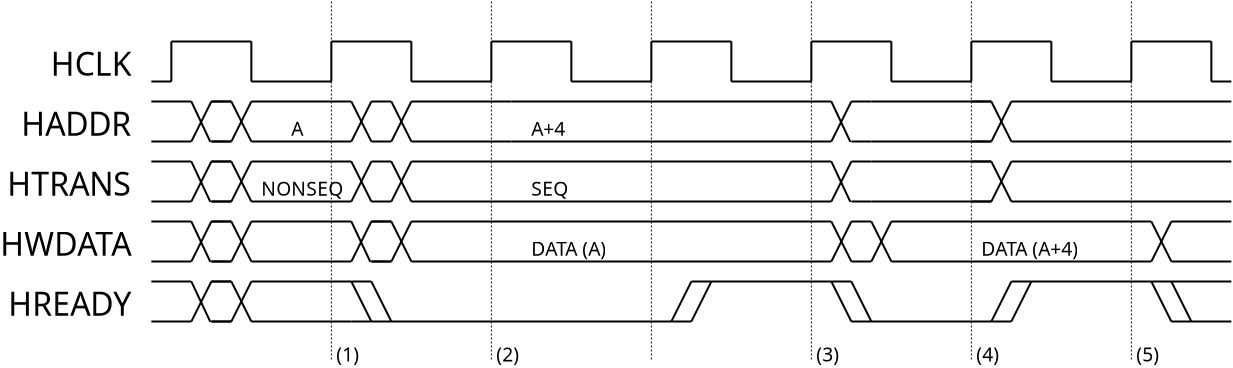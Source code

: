 <?xml version="1.0" encoding="UTF-8"?>
<dia:diagram xmlns:dia="http://www.lysator.liu.se/~alla/dia/">
  <dia:layer name="Background" visible="true">
    <dia:group>
      <dia:object type="Standard - Line" version="0" id="O0">
        <dia:attribute name="obj_pos">
          <dia:point val="-60,2"/>
        </dia:attribute>
        <dia:attribute name="obj_bb">
          <dia:rectangle val="-60.05,1.95;-59.95,4.05"/>
        </dia:attribute>
        <dia:attribute name="conn_endpoints">
          <dia:point val="-60,2"/>
          <dia:point val="-60,4"/>
        </dia:attribute>
        <dia:attribute name="numcp">
          <dia:int val="1"/>
        </dia:attribute>
      </dia:object>
      <dia:object type="Standard - Line" version="0" id="O1">
        <dia:attribute name="obj_pos">
          <dia:point val="-60,2"/>
        </dia:attribute>
        <dia:attribute name="obj_bb">
          <dia:rectangle val="-60.05,1.95;-55.95,2.05"/>
        </dia:attribute>
        <dia:attribute name="conn_endpoints">
          <dia:point val="-60,2"/>
          <dia:point val="-56,2"/>
        </dia:attribute>
        <dia:attribute name="numcp">
          <dia:int val="1"/>
        </dia:attribute>
      </dia:object>
      <dia:object type="Standard - Line" version="0" id="O2">
        <dia:attribute name="obj_pos">
          <dia:point val="-56,2"/>
        </dia:attribute>
        <dia:attribute name="obj_bb">
          <dia:rectangle val="-56.05,1.95;-55.95,4.05"/>
        </dia:attribute>
        <dia:attribute name="conn_endpoints">
          <dia:point val="-56,2"/>
          <dia:point val="-56,4"/>
        </dia:attribute>
        <dia:attribute name="numcp">
          <dia:int val="1"/>
        </dia:attribute>
      </dia:object>
      <dia:object type="Standard - Line" version="0" id="O3">
        <dia:attribute name="obj_pos">
          <dia:point val="-56,4"/>
        </dia:attribute>
        <dia:attribute name="obj_bb">
          <dia:rectangle val="-56.05,3.95;-51.95,4.05"/>
        </dia:attribute>
        <dia:attribute name="conn_endpoints">
          <dia:point val="-56,4"/>
          <dia:point val="-52,4"/>
        </dia:attribute>
        <dia:attribute name="numcp">
          <dia:int val="1"/>
        </dia:attribute>
      </dia:object>
    </dia:group>
    <dia:group>
      <dia:object type="Standard - Line" version="0" id="O4">
        <dia:attribute name="obj_pos">
          <dia:point val="-52,2"/>
        </dia:attribute>
        <dia:attribute name="obj_bb">
          <dia:rectangle val="-52.05,1.95;-51.95,4.05"/>
        </dia:attribute>
        <dia:attribute name="conn_endpoints">
          <dia:point val="-52,2"/>
          <dia:point val="-52,4"/>
        </dia:attribute>
        <dia:attribute name="numcp">
          <dia:int val="1"/>
        </dia:attribute>
      </dia:object>
      <dia:object type="Standard - Line" version="0" id="O5">
        <dia:attribute name="obj_pos">
          <dia:point val="-52,2"/>
        </dia:attribute>
        <dia:attribute name="obj_bb">
          <dia:rectangle val="-52.05,1.95;-47.95,2.05"/>
        </dia:attribute>
        <dia:attribute name="conn_endpoints">
          <dia:point val="-52,2"/>
          <dia:point val="-48,2"/>
        </dia:attribute>
        <dia:attribute name="numcp">
          <dia:int val="1"/>
        </dia:attribute>
      </dia:object>
      <dia:object type="Standard - Line" version="0" id="O6">
        <dia:attribute name="obj_pos">
          <dia:point val="-48,2"/>
        </dia:attribute>
        <dia:attribute name="obj_bb">
          <dia:rectangle val="-48.05,1.95;-47.95,4.05"/>
        </dia:attribute>
        <dia:attribute name="conn_endpoints">
          <dia:point val="-48,2"/>
          <dia:point val="-48,4"/>
        </dia:attribute>
        <dia:attribute name="numcp">
          <dia:int val="1"/>
        </dia:attribute>
      </dia:object>
      <dia:object type="Standard - Line" version="0" id="O7">
        <dia:attribute name="obj_pos">
          <dia:point val="-48,4"/>
        </dia:attribute>
        <dia:attribute name="obj_bb">
          <dia:rectangle val="-48.05,3.95;-43.95,4.05"/>
        </dia:attribute>
        <dia:attribute name="conn_endpoints">
          <dia:point val="-48,4"/>
          <dia:point val="-44,4"/>
        </dia:attribute>
        <dia:attribute name="numcp">
          <dia:int val="1"/>
        </dia:attribute>
      </dia:object>
    </dia:group>
    <dia:object type="Standard - Line" version="0" id="O8">
      <dia:attribute name="obj_pos">
        <dia:point val="-44,2"/>
      </dia:attribute>
      <dia:attribute name="obj_bb">
        <dia:rectangle val="-44.05,1.95;-43.95,4.05"/>
      </dia:attribute>
      <dia:attribute name="conn_endpoints">
        <dia:point val="-44,2"/>
        <dia:point val="-44,4"/>
      </dia:attribute>
      <dia:attribute name="numcp">
        <dia:int val="1"/>
      </dia:attribute>
    </dia:object>
    <dia:object type="Standard - Line" version="0" id="O9">
      <dia:attribute name="obj_pos">
        <dia:point val="-44,2"/>
      </dia:attribute>
      <dia:attribute name="obj_bb">
        <dia:rectangle val="-44.05,1.95;-39.95,2.05"/>
      </dia:attribute>
      <dia:attribute name="conn_endpoints">
        <dia:point val="-44,2"/>
        <dia:point val="-40,2"/>
      </dia:attribute>
      <dia:attribute name="numcp">
        <dia:int val="1"/>
      </dia:attribute>
    </dia:object>
    <dia:object type="Standard - Line" version="0" id="O10">
      <dia:attribute name="obj_pos">
        <dia:point val="-40,2"/>
      </dia:attribute>
      <dia:attribute name="obj_bb">
        <dia:rectangle val="-40.05,1.95;-39.95,4.05"/>
      </dia:attribute>
      <dia:attribute name="conn_endpoints">
        <dia:point val="-40,2"/>
        <dia:point val="-40,4"/>
      </dia:attribute>
      <dia:attribute name="numcp">
        <dia:int val="1"/>
      </dia:attribute>
    </dia:object>
    <dia:object type="Standard - Line" version="0" id="O11">
      <dia:attribute name="obj_pos">
        <dia:point val="-40,4"/>
      </dia:attribute>
      <dia:attribute name="obj_bb">
        <dia:rectangle val="-40.05,3.95;-35.95,4.05"/>
      </dia:attribute>
      <dia:attribute name="conn_endpoints">
        <dia:point val="-40,4"/>
        <dia:point val="-36,4"/>
      </dia:attribute>
      <dia:attribute name="numcp">
        <dia:int val="1"/>
      </dia:attribute>
    </dia:object>
    <dia:object type="Standard - Text" version="1" id="O12">
      <dia:attribute name="obj_pos">
        <dia:point val="-62,2"/>
      </dia:attribute>
      <dia:attribute name="obj_bb">
        <dia:rectangle val="-65.88,2;-62,4.345"/>
      </dia:attribute>
      <dia:attribute name="text">
        <dia:composite type="text">
          <dia:attribute name="string">
            <dia:string>#HCLK#</dia:string>
          </dia:attribute>
          <dia:attribute name="font">
            <dia:font family="sans" style="0" name="Helvetica"/>
          </dia:attribute>
          <dia:attribute name="height">
            <dia:real val="2"/>
          </dia:attribute>
          <dia:attribute name="pos">
            <dia:point val="-62,3.355"/>
          </dia:attribute>
          <dia:attribute name="color">
            <dia:color val="#000000"/>
          </dia:attribute>
          <dia:attribute name="alignment">
            <dia:enum val="2"/>
          </dia:attribute>
        </dia:composite>
      </dia:attribute>
      <dia:attribute name="valign">
        <dia:enum val="0"/>
      </dia:attribute>
    </dia:object>
    <dia:group>
      <dia:object type="Standard - Line" version="0" id="O13">
        <dia:attribute name="obj_pos">
          <dia:point val="-58,5"/>
        </dia:attribute>
        <dia:attribute name="obj_bb">
          <dia:rectangle val="-58.05,4.95;-56.95,5.05"/>
        </dia:attribute>
        <dia:attribute name="conn_endpoints">
          <dia:point val="-58,5"/>
          <dia:point val="-57,5"/>
        </dia:attribute>
        <dia:attribute name="numcp">
          <dia:int val="1"/>
        </dia:attribute>
      </dia:object>
      <dia:object type="Standard - Line" version="0" id="O14">
        <dia:attribute name="obj_pos">
          <dia:point val="-58,7"/>
        </dia:attribute>
        <dia:attribute name="obj_bb">
          <dia:rectangle val="-58.05,6.95;-56.95,7.05"/>
        </dia:attribute>
        <dia:attribute name="conn_endpoints">
          <dia:point val="-58,7"/>
          <dia:point val="-57,7"/>
        </dia:attribute>
        <dia:attribute name="numcp">
          <dia:int val="1"/>
        </dia:attribute>
      </dia:object>
      <dia:object type="Standard - Line" version="0" id="O15">
        <dia:attribute name="obj_pos">
          <dia:point val="-58,5"/>
        </dia:attribute>
        <dia:attribute name="obj_bb">
          <dia:rectangle val="-59.067,4.933;-57.933,7.067"/>
        </dia:attribute>
        <dia:attribute name="conn_endpoints">
          <dia:point val="-58,5"/>
          <dia:point val="-59,7"/>
        </dia:attribute>
        <dia:attribute name="numcp">
          <dia:int val="1"/>
        </dia:attribute>
      </dia:object>
      <dia:object type="Standard - Line" version="0" id="O16">
        <dia:attribute name="obj_pos">
          <dia:point val="-58.05,7.02"/>
        </dia:attribute>
        <dia:attribute name="obj_bb">
          <dia:rectangle val="-59.066,4.933;-57.984,7.086"/>
        </dia:attribute>
        <dia:attribute name="conn_endpoints">
          <dia:point val="-58.05,7.02"/>
          <dia:point val="-59,5"/>
        </dia:attribute>
        <dia:attribute name="numcp">
          <dia:int val="1"/>
        </dia:attribute>
      </dia:object>
    </dia:group>
    <dia:group>
      <dia:object type="Standard - Line" version="0" id="O17">
        <dia:attribute name="obj_pos">
          <dia:point val="-58,5"/>
        </dia:attribute>
        <dia:attribute name="obj_bb">
          <dia:rectangle val="-58.05,4.95;-56.95,5.05"/>
        </dia:attribute>
        <dia:attribute name="conn_endpoints">
          <dia:point val="-58,5"/>
          <dia:point val="-57,5"/>
        </dia:attribute>
        <dia:attribute name="numcp">
          <dia:int val="1"/>
        </dia:attribute>
      </dia:object>
      <dia:object type="Standard - Line" version="0" id="O18">
        <dia:attribute name="obj_pos">
          <dia:point val="-58,7"/>
        </dia:attribute>
        <dia:attribute name="obj_bb">
          <dia:rectangle val="-58.05,6.95;-56.95,7.05"/>
        </dia:attribute>
        <dia:attribute name="conn_endpoints">
          <dia:point val="-58,7"/>
          <dia:point val="-57,7"/>
        </dia:attribute>
        <dia:attribute name="numcp">
          <dia:int val="1"/>
        </dia:attribute>
      </dia:object>
      <dia:object type="Standard - Line" version="0" id="O19">
        <dia:attribute name="obj_pos">
          <dia:point val="-57,7"/>
        </dia:attribute>
        <dia:attribute name="obj_bb">
          <dia:rectangle val="-57.067,4.933;-55.933,7.067"/>
        </dia:attribute>
        <dia:attribute name="conn_endpoints">
          <dia:point val="-57,7"/>
          <dia:point val="-56,5"/>
        </dia:attribute>
        <dia:attribute name="numcp">
          <dia:int val="1"/>
        </dia:attribute>
      </dia:object>
      <dia:object type="Standard - Line" version="0" id="O20">
        <dia:attribute name="obj_pos">
          <dia:point val="-57,5"/>
        </dia:attribute>
        <dia:attribute name="obj_bb">
          <dia:rectangle val="-57.067,4.933;-55.933,7.067"/>
        </dia:attribute>
        <dia:attribute name="conn_endpoints">
          <dia:point val="-57,5"/>
          <dia:point val="-56,7"/>
        </dia:attribute>
        <dia:attribute name="numcp">
          <dia:int val="1"/>
        </dia:attribute>
      </dia:object>
    </dia:group>
    <dia:object type="Standard - Line" version="0" id="O21">
      <dia:attribute name="obj_pos">
        <dia:point val="-56,5"/>
      </dia:attribute>
      <dia:attribute name="obj_bb">
        <dia:rectangle val="-56.05,4.95;-51.95,5.05"/>
      </dia:attribute>
      <dia:attribute name="conn_endpoints">
        <dia:point val="-56,5"/>
        <dia:point val="-52,5"/>
      </dia:attribute>
      <dia:attribute name="numcp">
        <dia:int val="1"/>
      </dia:attribute>
    </dia:object>
    <dia:group>
      <dia:object type="Standard - Line" version="0" id="O22">
        <dia:attribute name="obj_pos">
          <dia:point val="-52,5"/>
        </dia:attribute>
        <dia:attribute name="obj_bb">
          <dia:rectangle val="-52.05,4.95;-50.95,5.05"/>
        </dia:attribute>
        <dia:attribute name="conn_endpoints">
          <dia:point val="-52,5"/>
          <dia:point val="-51,5"/>
        </dia:attribute>
        <dia:attribute name="numcp">
          <dia:int val="1"/>
        </dia:attribute>
      </dia:object>
      <dia:object type="Standard - Line" version="0" id="O23">
        <dia:attribute name="obj_pos">
          <dia:point val="-52,7"/>
        </dia:attribute>
        <dia:attribute name="obj_bb">
          <dia:rectangle val="-52.05,6.95;-50.95,7.05"/>
        </dia:attribute>
        <dia:attribute name="conn_endpoints">
          <dia:point val="-52,7"/>
          <dia:point val="-51,7"/>
        </dia:attribute>
        <dia:attribute name="numcp">
          <dia:int val="1"/>
        </dia:attribute>
      </dia:object>
      <dia:object type="Standard - Line" version="0" id="O24">
        <dia:attribute name="obj_pos">
          <dia:point val="-51,7"/>
        </dia:attribute>
        <dia:attribute name="obj_bb">
          <dia:rectangle val="-51.067,4.933;-49.933,7.067"/>
        </dia:attribute>
        <dia:attribute name="conn_endpoints">
          <dia:point val="-51,7"/>
          <dia:point val="-50,5"/>
        </dia:attribute>
        <dia:attribute name="numcp">
          <dia:int val="1"/>
        </dia:attribute>
      </dia:object>
      <dia:object type="Standard - Line" version="0" id="O25">
        <dia:attribute name="obj_pos">
          <dia:point val="-51,5"/>
        </dia:attribute>
        <dia:attribute name="obj_bb">
          <dia:rectangle val="-51.067,4.933;-49.933,7.067"/>
        </dia:attribute>
        <dia:attribute name="conn_endpoints">
          <dia:point val="-51,5"/>
          <dia:point val="-50,7"/>
        </dia:attribute>
        <dia:attribute name="numcp">
          <dia:int val="1"/>
        </dia:attribute>
      </dia:object>
    </dia:group>
    <dia:object type="Standard - Line" version="0" id="O26">
      <dia:attribute name="obj_pos">
        <dia:point val="-56,7"/>
      </dia:attribute>
      <dia:attribute name="obj_bb">
        <dia:rectangle val="-56.05,6.95;-51.95,7.05"/>
      </dia:attribute>
      <dia:attribute name="conn_endpoints">
        <dia:point val="-56,7"/>
        <dia:point val="-52,7"/>
      </dia:attribute>
      <dia:attribute name="numcp">
        <dia:int val="1"/>
      </dia:attribute>
    </dia:object>
    <dia:object type="Standard - Line" version="0" id="O27">
      <dia:attribute name="obj_pos">
        <dia:point val="-61,4"/>
      </dia:attribute>
      <dia:attribute name="obj_bb">
        <dia:rectangle val="-61.05,3.95;-59.95,4.05"/>
      </dia:attribute>
      <dia:attribute name="conn_endpoints">
        <dia:point val="-61,4"/>
        <dia:point val="-60,4"/>
      </dia:attribute>
      <dia:attribute name="numcp">
        <dia:int val="1"/>
      </dia:attribute>
    </dia:object>
    <dia:object type="Standard - Line" version="0" id="O28">
      <dia:attribute name="obj_pos">
        <dia:point val="-61,5"/>
      </dia:attribute>
      <dia:attribute name="obj_bb">
        <dia:rectangle val="-61.05,4.95;-58.95,5.05"/>
      </dia:attribute>
      <dia:attribute name="conn_endpoints">
        <dia:point val="-61,5"/>
        <dia:point val="-59,5"/>
      </dia:attribute>
      <dia:attribute name="numcp">
        <dia:int val="1"/>
      </dia:attribute>
    </dia:object>
    <dia:object type="Standard - Line" version="0" id="O29">
      <dia:attribute name="obj_pos">
        <dia:point val="-61,7"/>
      </dia:attribute>
      <dia:attribute name="obj_bb">
        <dia:rectangle val="-61.05,6.95;-58.95,7.05"/>
      </dia:attribute>
      <dia:attribute name="conn_endpoints">
        <dia:point val="-61,7"/>
        <dia:point val="-59,7"/>
      </dia:attribute>
      <dia:attribute name="numcp">
        <dia:int val="1"/>
      </dia:attribute>
    </dia:object>
    <dia:object type="Standard - Text" version="1" id="O30">
      <dia:attribute name="obj_pos">
        <dia:point val="-62,5"/>
      </dia:attribute>
      <dia:attribute name="obj_bb">
        <dia:rectangle val="-67.35,5;-62,7.345"/>
      </dia:attribute>
      <dia:attribute name="text">
        <dia:composite type="text">
          <dia:attribute name="string">
            <dia:string>#HADDR#</dia:string>
          </dia:attribute>
          <dia:attribute name="font">
            <dia:font family="sans" style="0" name="Helvetica"/>
          </dia:attribute>
          <dia:attribute name="height">
            <dia:real val="2"/>
          </dia:attribute>
          <dia:attribute name="pos">
            <dia:point val="-62,6.355"/>
          </dia:attribute>
          <dia:attribute name="color">
            <dia:color val="#000000"/>
          </dia:attribute>
          <dia:attribute name="alignment">
            <dia:enum val="2"/>
          </dia:attribute>
        </dia:composite>
      </dia:attribute>
      <dia:attribute name="valign">
        <dia:enum val="0"/>
      </dia:attribute>
    </dia:object>
    <dia:object type="Standard - Text" version="1" id="O31">
      <dia:attribute name="obj_pos">
        <dia:point val="-54,7"/>
      </dia:attribute>
      <dia:attribute name="obj_bb">
        <dia:rectangle val="-54,5.593;-53.403,7"/>
      </dia:attribute>
      <dia:attribute name="text">
        <dia:composite type="text">
          <dia:attribute name="string">
            <dia:string>#A#</dia:string>
          </dia:attribute>
          <dia:attribute name="font">
            <dia:font family="sans" style="0" name="Helvetica"/>
          </dia:attribute>
          <dia:attribute name="height">
            <dia:real val="1.2"/>
          </dia:attribute>
          <dia:attribute name="pos">
            <dia:point val="-54,6.405"/>
          </dia:attribute>
          <dia:attribute name="color">
            <dia:color val="#000000"/>
          </dia:attribute>
          <dia:attribute name="alignment">
            <dia:enum val="0"/>
          </dia:attribute>
        </dia:composite>
      </dia:attribute>
      <dia:attribute name="valign">
        <dia:enum val="1"/>
      </dia:attribute>
      <dia:connections>
        <dia:connection handle="0" to="O26" connection="0"/>
      </dia:connections>
    </dia:object>
    <dia:group>
      <dia:object type="Standard - Line" version="0" id="O32">
        <dia:attribute name="obj_pos">
          <dia:point val="-50,5"/>
        </dia:attribute>
        <dia:attribute name="obj_bb">
          <dia:rectangle val="-50.05,4.95;-48.95,5.05"/>
        </dia:attribute>
        <dia:attribute name="conn_endpoints">
          <dia:point val="-50,5"/>
          <dia:point val="-49,5"/>
        </dia:attribute>
        <dia:attribute name="numcp">
          <dia:int val="1"/>
        </dia:attribute>
      </dia:object>
      <dia:object type="Standard - Line" version="0" id="O33">
        <dia:attribute name="obj_pos">
          <dia:point val="-50,7"/>
        </dia:attribute>
        <dia:attribute name="obj_bb">
          <dia:rectangle val="-50.05,6.95;-48.95,7.05"/>
        </dia:attribute>
        <dia:attribute name="conn_endpoints">
          <dia:point val="-50,7"/>
          <dia:point val="-49,7"/>
        </dia:attribute>
        <dia:attribute name="numcp">
          <dia:int val="1"/>
        </dia:attribute>
      </dia:object>
      <dia:object type="Standard - Line" version="0" id="O34">
        <dia:attribute name="obj_pos">
          <dia:point val="-49,7"/>
        </dia:attribute>
        <dia:attribute name="obj_bb">
          <dia:rectangle val="-49.067,4.933;-47.933,7.067"/>
        </dia:attribute>
        <dia:attribute name="conn_endpoints">
          <dia:point val="-49,7"/>
          <dia:point val="-48,5"/>
        </dia:attribute>
        <dia:attribute name="numcp">
          <dia:int val="1"/>
        </dia:attribute>
      </dia:object>
      <dia:object type="Standard - Line" version="0" id="O35">
        <dia:attribute name="obj_pos">
          <dia:point val="-49,5"/>
        </dia:attribute>
        <dia:attribute name="obj_bb">
          <dia:rectangle val="-49.067,4.933;-47.933,7.067"/>
        </dia:attribute>
        <dia:attribute name="conn_endpoints">
          <dia:point val="-49,5"/>
          <dia:point val="-48,7"/>
        </dia:attribute>
        <dia:attribute name="numcp">
          <dia:int val="1"/>
        </dia:attribute>
      </dia:object>
    </dia:group>
    <dia:object type="Standard - Line" version="0" id="O36">
      <dia:attribute name="obj_pos">
        <dia:point val="-48,5"/>
      </dia:attribute>
      <dia:attribute name="obj_bb">
        <dia:rectangle val="-48.05,4.95;-42.95,5.05"/>
      </dia:attribute>
      <dia:attribute name="conn_endpoints">
        <dia:point val="-48,5"/>
        <dia:point val="-43,5"/>
      </dia:attribute>
      <dia:attribute name="numcp">
        <dia:int val="1"/>
      </dia:attribute>
    </dia:object>
    <dia:object type="Standard - Line" version="0" id="O37">
      <dia:attribute name="obj_pos">
        <dia:point val="-48,7"/>
      </dia:attribute>
      <dia:attribute name="obj_bb">
        <dia:rectangle val="-48.05,6.95;-42.95,7.05"/>
      </dia:attribute>
      <dia:attribute name="conn_endpoints">
        <dia:point val="-48,7"/>
        <dia:point val="-43,7"/>
      </dia:attribute>
      <dia:attribute name="numcp">
        <dia:int val="1"/>
      </dia:attribute>
    </dia:object>
    <dia:group>
      <dia:object type="Standard - Line" version="0" id="O38">
        <dia:attribute name="obj_pos">
          <dia:point val="-26,5"/>
        </dia:attribute>
        <dia:attribute name="obj_bb">
          <dia:rectangle val="-26.05,4.95;-24.95,5.05"/>
        </dia:attribute>
        <dia:attribute name="conn_endpoints">
          <dia:point val="-26,5"/>
          <dia:point val="-25,5"/>
        </dia:attribute>
        <dia:attribute name="numcp">
          <dia:int val="1"/>
        </dia:attribute>
      </dia:object>
      <dia:object type="Standard - Line" version="0" id="O39">
        <dia:attribute name="obj_pos">
          <dia:point val="-26,7"/>
        </dia:attribute>
        <dia:attribute name="obj_bb">
          <dia:rectangle val="-26.05,6.95;-24.95,7.05"/>
        </dia:attribute>
        <dia:attribute name="conn_endpoints">
          <dia:point val="-26,7"/>
          <dia:point val="-25,7"/>
        </dia:attribute>
        <dia:attribute name="numcp">
          <dia:int val="1"/>
        </dia:attribute>
      </dia:object>
      <dia:object type="Standard - Line" version="0" id="O40">
        <dia:attribute name="obj_pos">
          <dia:point val="-26,5"/>
        </dia:attribute>
        <dia:attribute name="obj_bb">
          <dia:rectangle val="-27.067,4.933;-25.933,7.067"/>
        </dia:attribute>
        <dia:attribute name="conn_endpoints">
          <dia:point val="-26,5"/>
          <dia:point val="-27,7"/>
        </dia:attribute>
        <dia:attribute name="numcp">
          <dia:int val="1"/>
        </dia:attribute>
      </dia:object>
      <dia:object type="Standard - Line" version="0" id="O41">
        <dia:attribute name="obj_pos">
          <dia:point val="-26.05,7.02"/>
        </dia:attribute>
        <dia:attribute name="obj_bb">
          <dia:rectangle val="-27.067,4.933;-25.984,7.086"/>
        </dia:attribute>
        <dia:attribute name="conn_endpoints">
          <dia:point val="-26.05,7.02"/>
          <dia:point val="-27,5"/>
        </dia:attribute>
        <dia:attribute name="numcp">
          <dia:int val="1"/>
        </dia:attribute>
      </dia:object>
    </dia:group>
    <dia:group>
      <dia:object type="Standard - Line" version="0" id="O42">
        <dia:attribute name="obj_pos">
          <dia:point val="-58,8"/>
        </dia:attribute>
        <dia:attribute name="obj_bb">
          <dia:rectangle val="-58.05,7.95;-56.95,8.05"/>
        </dia:attribute>
        <dia:attribute name="conn_endpoints">
          <dia:point val="-58,8"/>
          <dia:point val="-57,8"/>
        </dia:attribute>
        <dia:attribute name="numcp">
          <dia:int val="1"/>
        </dia:attribute>
      </dia:object>
      <dia:object type="Standard - Line" version="0" id="O43">
        <dia:attribute name="obj_pos">
          <dia:point val="-58,10"/>
        </dia:attribute>
        <dia:attribute name="obj_bb">
          <dia:rectangle val="-58.05,9.95;-56.95,10.05"/>
        </dia:attribute>
        <dia:attribute name="conn_endpoints">
          <dia:point val="-58,10"/>
          <dia:point val="-57,10"/>
        </dia:attribute>
        <dia:attribute name="numcp">
          <dia:int val="1"/>
        </dia:attribute>
      </dia:object>
      <dia:object type="Standard - Line" version="0" id="O44">
        <dia:attribute name="obj_pos">
          <dia:point val="-58,8"/>
        </dia:attribute>
        <dia:attribute name="obj_bb">
          <dia:rectangle val="-59.067,7.933;-57.933,10.067"/>
        </dia:attribute>
        <dia:attribute name="conn_endpoints">
          <dia:point val="-58,8"/>
          <dia:point val="-59,10"/>
        </dia:attribute>
        <dia:attribute name="numcp">
          <dia:int val="1"/>
        </dia:attribute>
      </dia:object>
      <dia:object type="Standard - Line" version="0" id="O45">
        <dia:attribute name="obj_pos">
          <dia:point val="-58.05,10.02"/>
        </dia:attribute>
        <dia:attribute name="obj_bb">
          <dia:rectangle val="-59.066,7.933;-57.984,10.086"/>
        </dia:attribute>
        <dia:attribute name="conn_endpoints">
          <dia:point val="-58.05,10.02"/>
          <dia:point val="-59,8"/>
        </dia:attribute>
        <dia:attribute name="numcp">
          <dia:int val="1"/>
        </dia:attribute>
      </dia:object>
    </dia:group>
    <dia:group>
      <dia:object type="Standard - Line" version="0" id="O46">
        <dia:attribute name="obj_pos">
          <dia:point val="-58,8"/>
        </dia:attribute>
        <dia:attribute name="obj_bb">
          <dia:rectangle val="-58.05,7.95;-56.95,8.05"/>
        </dia:attribute>
        <dia:attribute name="conn_endpoints">
          <dia:point val="-58,8"/>
          <dia:point val="-57,8"/>
        </dia:attribute>
        <dia:attribute name="numcp">
          <dia:int val="1"/>
        </dia:attribute>
      </dia:object>
      <dia:object type="Standard - Line" version="0" id="O47">
        <dia:attribute name="obj_pos">
          <dia:point val="-58,10"/>
        </dia:attribute>
        <dia:attribute name="obj_bb">
          <dia:rectangle val="-58.05,9.95;-56.95,10.05"/>
        </dia:attribute>
        <dia:attribute name="conn_endpoints">
          <dia:point val="-58,10"/>
          <dia:point val="-57,10"/>
        </dia:attribute>
        <dia:attribute name="numcp">
          <dia:int val="1"/>
        </dia:attribute>
      </dia:object>
      <dia:object type="Standard - Line" version="0" id="O48">
        <dia:attribute name="obj_pos">
          <dia:point val="-57,10"/>
        </dia:attribute>
        <dia:attribute name="obj_bb">
          <dia:rectangle val="-57.067,7.933;-55.933,10.067"/>
        </dia:attribute>
        <dia:attribute name="conn_endpoints">
          <dia:point val="-57,10"/>
          <dia:point val="-56,8"/>
        </dia:attribute>
        <dia:attribute name="numcp">
          <dia:int val="1"/>
        </dia:attribute>
      </dia:object>
      <dia:object type="Standard - Line" version="0" id="O49">
        <dia:attribute name="obj_pos">
          <dia:point val="-57,8"/>
        </dia:attribute>
        <dia:attribute name="obj_bb">
          <dia:rectangle val="-57.067,7.933;-55.933,10.067"/>
        </dia:attribute>
        <dia:attribute name="conn_endpoints">
          <dia:point val="-57,8"/>
          <dia:point val="-56,10"/>
        </dia:attribute>
        <dia:attribute name="numcp">
          <dia:int val="1"/>
        </dia:attribute>
      </dia:object>
    </dia:group>
    <dia:object type="Standard - Line" version="0" id="O50">
      <dia:attribute name="obj_pos">
        <dia:point val="-56,8"/>
      </dia:attribute>
      <dia:attribute name="obj_bb">
        <dia:rectangle val="-56.05,7.95;-51.95,8.05"/>
      </dia:attribute>
      <dia:attribute name="conn_endpoints">
        <dia:point val="-56,8"/>
        <dia:point val="-52,8"/>
      </dia:attribute>
      <dia:attribute name="numcp">
        <dia:int val="1"/>
      </dia:attribute>
    </dia:object>
    <dia:group>
      <dia:object type="Standard - Line" version="0" id="O51">
        <dia:attribute name="obj_pos">
          <dia:point val="-52,8"/>
        </dia:attribute>
        <dia:attribute name="obj_bb">
          <dia:rectangle val="-52.05,7.95;-50.95,8.05"/>
        </dia:attribute>
        <dia:attribute name="conn_endpoints">
          <dia:point val="-52,8"/>
          <dia:point val="-51,8"/>
        </dia:attribute>
        <dia:attribute name="numcp">
          <dia:int val="1"/>
        </dia:attribute>
      </dia:object>
      <dia:object type="Standard - Line" version="0" id="O52">
        <dia:attribute name="obj_pos">
          <dia:point val="-52,10"/>
        </dia:attribute>
        <dia:attribute name="obj_bb">
          <dia:rectangle val="-52.05,9.95;-50.95,10.05"/>
        </dia:attribute>
        <dia:attribute name="conn_endpoints">
          <dia:point val="-52,10"/>
          <dia:point val="-51,10"/>
        </dia:attribute>
        <dia:attribute name="numcp">
          <dia:int val="1"/>
        </dia:attribute>
      </dia:object>
      <dia:object type="Standard - Line" version="0" id="O53">
        <dia:attribute name="obj_pos">
          <dia:point val="-51,10"/>
        </dia:attribute>
        <dia:attribute name="obj_bb">
          <dia:rectangle val="-51.067,7.933;-49.933,10.067"/>
        </dia:attribute>
        <dia:attribute name="conn_endpoints">
          <dia:point val="-51,10"/>
          <dia:point val="-50,8"/>
        </dia:attribute>
        <dia:attribute name="numcp">
          <dia:int val="1"/>
        </dia:attribute>
      </dia:object>
      <dia:object type="Standard - Line" version="0" id="O54">
        <dia:attribute name="obj_pos">
          <dia:point val="-51,8"/>
        </dia:attribute>
        <dia:attribute name="obj_bb">
          <dia:rectangle val="-51.067,7.933;-49.933,10.067"/>
        </dia:attribute>
        <dia:attribute name="conn_endpoints">
          <dia:point val="-51,8"/>
          <dia:point val="-50,10"/>
        </dia:attribute>
        <dia:attribute name="numcp">
          <dia:int val="1"/>
        </dia:attribute>
      </dia:object>
    </dia:group>
    <dia:object type="Standard - Line" version="0" id="O55">
      <dia:attribute name="obj_pos">
        <dia:point val="-56,10"/>
      </dia:attribute>
      <dia:attribute name="obj_bb">
        <dia:rectangle val="-56.05,9.95;-51.95,10.05"/>
      </dia:attribute>
      <dia:attribute name="conn_endpoints">
        <dia:point val="-56,10"/>
        <dia:point val="-52,10"/>
      </dia:attribute>
      <dia:attribute name="numcp">
        <dia:int val="1"/>
      </dia:attribute>
    </dia:object>
    <dia:object type="Standard - Line" version="0" id="O56">
      <dia:attribute name="obj_pos">
        <dia:point val="-61,8"/>
      </dia:attribute>
      <dia:attribute name="obj_bb">
        <dia:rectangle val="-61.05,7.95;-58.95,8.05"/>
      </dia:attribute>
      <dia:attribute name="conn_endpoints">
        <dia:point val="-61,8"/>
        <dia:point val="-59,8"/>
      </dia:attribute>
      <dia:attribute name="numcp">
        <dia:int val="1"/>
      </dia:attribute>
    </dia:object>
    <dia:object type="Standard - Line" version="0" id="O57">
      <dia:attribute name="obj_pos">
        <dia:point val="-61,10"/>
      </dia:attribute>
      <dia:attribute name="obj_bb">
        <dia:rectangle val="-61.05,9.95;-58.95,10.05"/>
      </dia:attribute>
      <dia:attribute name="conn_endpoints">
        <dia:point val="-61,10"/>
        <dia:point val="-59,10"/>
      </dia:attribute>
      <dia:attribute name="numcp">
        <dia:int val="1"/>
      </dia:attribute>
    </dia:object>
    <dia:object type="Standard - Text" version="1" id="O58">
      <dia:attribute name="obj_pos">
        <dia:point val="-56,10"/>
      </dia:attribute>
      <dia:attribute name="obj_bb">
        <dia:rectangle val="-56,8.592;-51.653,10"/>
      </dia:attribute>
      <dia:attribute name="text">
        <dia:composite type="text">
          <dia:attribute name="string">
            <dia:string>#  NONSEQ#</dia:string>
          </dia:attribute>
          <dia:attribute name="font">
            <dia:font family="sans" style="0" name="Helvetica"/>
          </dia:attribute>
          <dia:attribute name="height">
            <dia:real val="1.2"/>
          </dia:attribute>
          <dia:attribute name="pos">
            <dia:point val="-56,9.405"/>
          </dia:attribute>
          <dia:attribute name="color">
            <dia:color val="#000000"/>
          </dia:attribute>
          <dia:attribute name="alignment">
            <dia:enum val="0"/>
          </dia:attribute>
        </dia:composite>
      </dia:attribute>
      <dia:attribute name="valign">
        <dia:enum val="1"/>
      </dia:attribute>
    </dia:object>
    <dia:object type="Standard - Text" version="1" id="O59">
      <dia:attribute name="obj_pos">
        <dia:point val="-62,8"/>
      </dia:attribute>
      <dia:attribute name="obj_bb">
        <dia:rectangle val="-67.95,8;-62,10.345"/>
      </dia:attribute>
      <dia:attribute name="text">
        <dia:composite type="text">
          <dia:attribute name="string">
            <dia:string>#HTRANS#</dia:string>
          </dia:attribute>
          <dia:attribute name="font">
            <dia:font family="sans" style="0" name="Helvetica"/>
          </dia:attribute>
          <dia:attribute name="height">
            <dia:real val="2"/>
          </dia:attribute>
          <dia:attribute name="pos">
            <dia:point val="-62,9.355"/>
          </dia:attribute>
          <dia:attribute name="color">
            <dia:color val="#000000"/>
          </dia:attribute>
          <dia:attribute name="alignment">
            <dia:enum val="2"/>
          </dia:attribute>
        </dia:composite>
      </dia:attribute>
      <dia:attribute name="valign">
        <dia:enum val="0"/>
      </dia:attribute>
    </dia:object>
    <dia:group>
      <dia:object type="Standard - Line" version="0" id="O60">
        <dia:attribute name="obj_pos">
          <dia:point val="-50,8"/>
        </dia:attribute>
        <dia:attribute name="obj_bb">
          <dia:rectangle val="-50.05,7.95;-48.95,8.05"/>
        </dia:attribute>
        <dia:attribute name="conn_endpoints">
          <dia:point val="-50,8"/>
          <dia:point val="-49,8"/>
        </dia:attribute>
        <dia:attribute name="numcp">
          <dia:int val="1"/>
        </dia:attribute>
      </dia:object>
      <dia:object type="Standard - Line" version="0" id="O61">
        <dia:attribute name="obj_pos">
          <dia:point val="-50,10"/>
        </dia:attribute>
        <dia:attribute name="obj_bb">
          <dia:rectangle val="-50.05,9.95;-48.95,10.05"/>
        </dia:attribute>
        <dia:attribute name="conn_endpoints">
          <dia:point val="-50,10"/>
          <dia:point val="-49,10"/>
        </dia:attribute>
        <dia:attribute name="numcp">
          <dia:int val="1"/>
        </dia:attribute>
      </dia:object>
      <dia:object type="Standard - Line" version="0" id="O62">
        <dia:attribute name="obj_pos">
          <dia:point val="-49,10"/>
        </dia:attribute>
        <dia:attribute name="obj_bb">
          <dia:rectangle val="-49.067,7.933;-47.933,10.067"/>
        </dia:attribute>
        <dia:attribute name="conn_endpoints">
          <dia:point val="-49,10"/>
          <dia:point val="-48,8"/>
        </dia:attribute>
        <dia:attribute name="numcp">
          <dia:int val="1"/>
        </dia:attribute>
      </dia:object>
      <dia:object type="Standard - Line" version="0" id="O63">
        <dia:attribute name="obj_pos">
          <dia:point val="-49,8"/>
        </dia:attribute>
        <dia:attribute name="obj_bb">
          <dia:rectangle val="-49.067,7.933;-47.933,10.067"/>
        </dia:attribute>
        <dia:attribute name="conn_endpoints">
          <dia:point val="-49,8"/>
          <dia:point val="-48,10"/>
        </dia:attribute>
        <dia:attribute name="numcp">
          <dia:int val="1"/>
        </dia:attribute>
      </dia:object>
    </dia:group>
    <dia:object type="Standard - Line" version="0" id="O64">
      <dia:attribute name="obj_pos">
        <dia:point val="-48,8"/>
      </dia:attribute>
      <dia:attribute name="obj_bb">
        <dia:rectangle val="-48.05,7.95;-26.95,8.05"/>
      </dia:attribute>
      <dia:attribute name="conn_endpoints">
        <dia:point val="-48,8"/>
        <dia:point val="-27,8"/>
      </dia:attribute>
      <dia:attribute name="numcp">
        <dia:int val="1"/>
      </dia:attribute>
    </dia:object>
    <dia:object type="Standard - Line" version="0" id="O65">
      <dia:attribute name="obj_pos">
        <dia:point val="-48,10"/>
      </dia:attribute>
      <dia:attribute name="obj_bb">
        <dia:rectangle val="-48.05,9.95;-26.95,10.05"/>
      </dia:attribute>
      <dia:attribute name="conn_endpoints">
        <dia:point val="-48,10"/>
        <dia:point val="-27,10"/>
      </dia:attribute>
      <dia:attribute name="numcp">
        <dia:int val="1"/>
      </dia:attribute>
    </dia:object>
    <dia:group>
      <dia:object type="Standard - Line" version="0" id="O66">
        <dia:attribute name="obj_pos">
          <dia:point val="-26,8"/>
        </dia:attribute>
        <dia:attribute name="obj_bb">
          <dia:rectangle val="-26.05,7.95;-24.95,8.05"/>
        </dia:attribute>
        <dia:attribute name="conn_endpoints">
          <dia:point val="-26,8"/>
          <dia:point val="-25,8"/>
        </dia:attribute>
        <dia:attribute name="numcp">
          <dia:int val="1"/>
        </dia:attribute>
      </dia:object>
      <dia:object type="Standard - Line" version="0" id="O67">
        <dia:attribute name="obj_pos">
          <dia:point val="-26,10"/>
        </dia:attribute>
        <dia:attribute name="obj_bb">
          <dia:rectangle val="-26.05,9.95;-24.95,10.05"/>
        </dia:attribute>
        <dia:attribute name="conn_endpoints">
          <dia:point val="-26,10"/>
          <dia:point val="-25,10"/>
        </dia:attribute>
        <dia:attribute name="numcp">
          <dia:int val="1"/>
        </dia:attribute>
      </dia:object>
      <dia:object type="Standard - Line" version="0" id="O68">
        <dia:attribute name="obj_pos">
          <dia:point val="-26,8"/>
        </dia:attribute>
        <dia:attribute name="obj_bb">
          <dia:rectangle val="-27.067,7.933;-25.933,10.067"/>
        </dia:attribute>
        <dia:attribute name="conn_endpoints">
          <dia:point val="-26,8"/>
          <dia:point val="-27,10"/>
        </dia:attribute>
        <dia:attribute name="numcp">
          <dia:int val="1"/>
        </dia:attribute>
      </dia:object>
      <dia:object type="Standard - Line" version="0" id="O69">
        <dia:attribute name="obj_pos">
          <dia:point val="-26.05,10.02"/>
        </dia:attribute>
        <dia:attribute name="obj_bb">
          <dia:rectangle val="-27.067,7.933;-25.984,10.086"/>
        </dia:attribute>
        <dia:attribute name="conn_endpoints">
          <dia:point val="-26.05,10.02"/>
          <dia:point val="-27,8"/>
        </dia:attribute>
        <dia:attribute name="numcp">
          <dia:int val="1"/>
        </dia:attribute>
      </dia:object>
    </dia:group>
    <dia:group>
      <dia:object type="Standard - Line" version="0" id="O70">
        <dia:attribute name="obj_pos">
          <dia:point val="-58,11"/>
        </dia:attribute>
        <dia:attribute name="obj_bb">
          <dia:rectangle val="-58.05,10.95;-56.95,11.05"/>
        </dia:attribute>
        <dia:attribute name="conn_endpoints">
          <dia:point val="-58,11"/>
          <dia:point val="-57,11"/>
        </dia:attribute>
        <dia:attribute name="numcp">
          <dia:int val="1"/>
        </dia:attribute>
      </dia:object>
      <dia:object type="Standard - Line" version="0" id="O71">
        <dia:attribute name="obj_pos">
          <dia:point val="-58,13"/>
        </dia:attribute>
        <dia:attribute name="obj_bb">
          <dia:rectangle val="-58.05,12.95;-56.95,13.05"/>
        </dia:attribute>
        <dia:attribute name="conn_endpoints">
          <dia:point val="-58,13"/>
          <dia:point val="-57,13"/>
        </dia:attribute>
        <dia:attribute name="numcp">
          <dia:int val="1"/>
        </dia:attribute>
      </dia:object>
      <dia:object type="Standard - Line" version="0" id="O72">
        <dia:attribute name="obj_pos">
          <dia:point val="-57,13"/>
        </dia:attribute>
        <dia:attribute name="obj_bb">
          <dia:rectangle val="-57.067,10.933;-55.933,13.067"/>
        </dia:attribute>
        <dia:attribute name="conn_endpoints">
          <dia:point val="-57,13"/>
          <dia:point val="-56,11"/>
        </dia:attribute>
        <dia:attribute name="numcp">
          <dia:int val="1"/>
        </dia:attribute>
      </dia:object>
      <dia:object type="Standard - Line" version="0" id="O73">
        <dia:attribute name="obj_pos">
          <dia:point val="-57,11"/>
        </dia:attribute>
        <dia:attribute name="obj_bb">
          <dia:rectangle val="-57.067,10.933;-55.933,13.067"/>
        </dia:attribute>
        <dia:attribute name="conn_endpoints">
          <dia:point val="-57,11"/>
          <dia:point val="-56,13"/>
        </dia:attribute>
        <dia:attribute name="numcp">
          <dia:int val="1"/>
        </dia:attribute>
      </dia:object>
    </dia:group>
    <dia:object type="Standard - Line" version="0" id="O74">
      <dia:attribute name="obj_pos">
        <dia:point val="-56,11"/>
      </dia:attribute>
      <dia:attribute name="obj_bb">
        <dia:rectangle val="-56.05,10.95;-50.95,11.05"/>
      </dia:attribute>
      <dia:attribute name="conn_endpoints">
        <dia:point val="-56,11"/>
        <dia:point val="-51,11"/>
      </dia:attribute>
      <dia:attribute name="numcp">
        <dia:int val="1"/>
      </dia:attribute>
    </dia:object>
    <dia:object type="Standard - Line" version="0" id="O75">
      <dia:attribute name="obj_pos">
        <dia:point val="-56,13"/>
      </dia:attribute>
      <dia:attribute name="obj_bb">
        <dia:rectangle val="-56.05,12.95;-50.95,13.05"/>
      </dia:attribute>
      <dia:attribute name="conn_endpoints">
        <dia:point val="-56,13"/>
        <dia:point val="-51,13"/>
      </dia:attribute>
      <dia:attribute name="numcp">
        <dia:int val="1"/>
      </dia:attribute>
    </dia:object>
    <dia:group>
      <dia:object type="Standard - Line" version="0" id="O76">
        <dia:attribute name="obj_pos">
          <dia:point val="-50,11"/>
        </dia:attribute>
        <dia:attribute name="obj_bb">
          <dia:rectangle val="-50.05,10.95;-48.95,11.05"/>
        </dia:attribute>
        <dia:attribute name="conn_endpoints">
          <dia:point val="-50,11"/>
          <dia:point val="-49,11"/>
        </dia:attribute>
        <dia:attribute name="numcp">
          <dia:int val="1"/>
        </dia:attribute>
      </dia:object>
      <dia:object type="Standard - Line" version="0" id="O77">
        <dia:attribute name="obj_pos">
          <dia:point val="-50,13"/>
        </dia:attribute>
        <dia:attribute name="obj_bb">
          <dia:rectangle val="-50.05,12.95;-48.95,13.05"/>
        </dia:attribute>
        <dia:attribute name="conn_endpoints">
          <dia:point val="-50,13"/>
          <dia:point val="-49,13"/>
        </dia:attribute>
        <dia:attribute name="numcp">
          <dia:int val="1"/>
        </dia:attribute>
      </dia:object>
      <dia:object type="Standard - Line" version="0" id="O78">
        <dia:attribute name="obj_pos">
          <dia:point val="-50,11"/>
        </dia:attribute>
        <dia:attribute name="obj_bb">
          <dia:rectangle val="-51.067,10.933;-49.933,13.067"/>
        </dia:attribute>
        <dia:attribute name="conn_endpoints">
          <dia:point val="-50,11"/>
          <dia:point val="-51,13"/>
        </dia:attribute>
        <dia:attribute name="numcp">
          <dia:int val="1"/>
        </dia:attribute>
      </dia:object>
      <dia:object type="Standard - Line" version="0" id="O79">
        <dia:attribute name="obj_pos">
          <dia:point val="-50.05,13.02"/>
        </dia:attribute>
        <dia:attribute name="obj_bb">
          <dia:rectangle val="-51.066,10.934;-49.984,13.086"/>
        </dia:attribute>
        <dia:attribute name="conn_endpoints">
          <dia:point val="-50.05,13.02"/>
          <dia:point val="-51,11"/>
        </dia:attribute>
        <dia:attribute name="numcp">
          <dia:int val="1"/>
        </dia:attribute>
      </dia:object>
    </dia:group>
    <dia:group>
      <dia:object type="Standard - Line" version="0" id="O80">
        <dia:attribute name="obj_pos">
          <dia:point val="-58,11"/>
        </dia:attribute>
        <dia:attribute name="obj_bb">
          <dia:rectangle val="-58.05,10.95;-56.95,11.05"/>
        </dia:attribute>
        <dia:attribute name="conn_endpoints">
          <dia:point val="-58,11"/>
          <dia:point val="-57,11"/>
        </dia:attribute>
        <dia:attribute name="numcp">
          <dia:int val="1"/>
        </dia:attribute>
      </dia:object>
      <dia:object type="Standard - Line" version="0" id="O81">
        <dia:attribute name="obj_pos">
          <dia:point val="-58,13"/>
        </dia:attribute>
        <dia:attribute name="obj_bb">
          <dia:rectangle val="-58.05,12.95;-56.95,13.05"/>
        </dia:attribute>
        <dia:attribute name="conn_endpoints">
          <dia:point val="-58,13"/>
          <dia:point val="-57,13"/>
        </dia:attribute>
        <dia:attribute name="numcp">
          <dia:int val="1"/>
        </dia:attribute>
      </dia:object>
      <dia:object type="Standard - Line" version="0" id="O82">
        <dia:attribute name="obj_pos">
          <dia:point val="-58,11"/>
        </dia:attribute>
        <dia:attribute name="obj_bb">
          <dia:rectangle val="-59.067,10.933;-57.933,13.067"/>
        </dia:attribute>
        <dia:attribute name="conn_endpoints">
          <dia:point val="-58,11"/>
          <dia:point val="-59,13"/>
        </dia:attribute>
        <dia:attribute name="numcp">
          <dia:int val="1"/>
        </dia:attribute>
      </dia:object>
      <dia:object type="Standard - Line" version="0" id="O83">
        <dia:attribute name="obj_pos">
          <dia:point val="-58.05,13.02"/>
        </dia:attribute>
        <dia:attribute name="obj_bb">
          <dia:rectangle val="-59.066,10.934;-57.984,13.086"/>
        </dia:attribute>
        <dia:attribute name="conn_endpoints">
          <dia:point val="-58.05,13.02"/>
          <dia:point val="-59,11"/>
        </dia:attribute>
        <dia:attribute name="numcp">
          <dia:int val="1"/>
        </dia:attribute>
      </dia:object>
    </dia:group>
    <dia:object type="Standard - Line" version="0" id="O84">
      <dia:attribute name="obj_pos">
        <dia:point val="-61,11"/>
      </dia:attribute>
      <dia:attribute name="obj_bb">
        <dia:rectangle val="-61.05,10.95;-58.95,11.05"/>
      </dia:attribute>
      <dia:attribute name="conn_endpoints">
        <dia:point val="-61,11"/>
        <dia:point val="-59,11"/>
      </dia:attribute>
      <dia:attribute name="numcp">
        <dia:int val="1"/>
      </dia:attribute>
    </dia:object>
    <dia:object type="Standard - Line" version="0" id="O85">
      <dia:attribute name="obj_pos">
        <dia:point val="-61,13"/>
      </dia:attribute>
      <dia:attribute name="obj_bb">
        <dia:rectangle val="-61.05,12.95;-58.95,13.05"/>
      </dia:attribute>
      <dia:attribute name="conn_endpoints">
        <dia:point val="-61,13"/>
        <dia:point val="-59,13"/>
      </dia:attribute>
      <dia:attribute name="numcp">
        <dia:int val="1"/>
      </dia:attribute>
    </dia:object>
    <dia:group>
      <dia:object type="Standard - Line" version="0" id="O86">
        <dia:attribute name="obj_pos">
          <dia:point val="-50,11"/>
        </dia:attribute>
        <dia:attribute name="obj_bb">
          <dia:rectangle val="-50.05,10.95;-48.95,11.05"/>
        </dia:attribute>
        <dia:attribute name="conn_endpoints">
          <dia:point val="-50,11"/>
          <dia:point val="-49,11"/>
        </dia:attribute>
        <dia:attribute name="numcp">
          <dia:int val="1"/>
        </dia:attribute>
      </dia:object>
      <dia:object type="Standard - Line" version="0" id="O87">
        <dia:attribute name="obj_pos">
          <dia:point val="-50,13"/>
        </dia:attribute>
        <dia:attribute name="obj_bb">
          <dia:rectangle val="-50.05,12.95;-48.95,13.05"/>
        </dia:attribute>
        <dia:attribute name="conn_endpoints">
          <dia:point val="-50,13"/>
          <dia:point val="-49,13"/>
        </dia:attribute>
        <dia:attribute name="numcp">
          <dia:int val="1"/>
        </dia:attribute>
      </dia:object>
      <dia:object type="Standard - Line" version="0" id="O88">
        <dia:attribute name="obj_pos">
          <dia:point val="-49,13"/>
        </dia:attribute>
        <dia:attribute name="obj_bb">
          <dia:rectangle val="-49.067,10.933;-47.933,13.067"/>
        </dia:attribute>
        <dia:attribute name="conn_endpoints">
          <dia:point val="-49,13"/>
          <dia:point val="-48,11"/>
        </dia:attribute>
        <dia:attribute name="numcp">
          <dia:int val="1"/>
        </dia:attribute>
      </dia:object>
      <dia:object type="Standard - Line" version="0" id="O89">
        <dia:attribute name="obj_pos">
          <dia:point val="-49,11"/>
        </dia:attribute>
        <dia:attribute name="obj_bb">
          <dia:rectangle val="-49.067,10.933;-47.933,13.067"/>
        </dia:attribute>
        <dia:attribute name="conn_endpoints">
          <dia:point val="-49,11"/>
          <dia:point val="-48,13"/>
        </dia:attribute>
        <dia:attribute name="numcp">
          <dia:int val="1"/>
        </dia:attribute>
      </dia:object>
    </dia:group>
    <dia:object type="Standard - Line" version="0" id="O90">
      <dia:attribute name="obj_pos">
        <dia:point val="-48,11"/>
      </dia:attribute>
      <dia:attribute name="obj_bb">
        <dia:rectangle val="-48.05,10.95;-27.95,11.05"/>
      </dia:attribute>
      <dia:attribute name="conn_endpoints">
        <dia:point val="-48,11"/>
        <dia:point val="-28,11"/>
      </dia:attribute>
      <dia:attribute name="numcp">
        <dia:int val="1"/>
      </dia:attribute>
    </dia:object>
    <dia:object type="Standard - Line" version="0" id="O91">
      <dia:attribute name="obj_pos">
        <dia:point val="-48,13"/>
      </dia:attribute>
      <dia:attribute name="obj_bb">
        <dia:rectangle val="-48.05,12.95;-27.95,13.05"/>
      </dia:attribute>
      <dia:attribute name="conn_endpoints">
        <dia:point val="-48,13"/>
        <dia:point val="-28,13"/>
      </dia:attribute>
      <dia:attribute name="numcp">
        <dia:int val="1"/>
      </dia:attribute>
    </dia:object>
    <dia:object type="Standard - Text" version="1" id="O92">
      <dia:attribute name="obj_pos">
        <dia:point val="-42,13"/>
      </dia:attribute>
      <dia:attribute name="obj_bb">
        <dia:rectangle val="-42,11.516;-38.16,13"/>
      </dia:attribute>
      <dia:attribute name="text">
        <dia:composite type="text">
          <dia:attribute name="string">
            <dia:string>#DATA (A)#</dia:string>
          </dia:attribute>
          <dia:attribute name="font">
            <dia:font family="sans" style="0" name="Helvetica"/>
          </dia:attribute>
          <dia:attribute name="height">
            <dia:real val="1.2"/>
          </dia:attribute>
          <dia:attribute name="pos">
            <dia:point val="-42,12.354"/>
          </dia:attribute>
          <dia:attribute name="color">
            <dia:color val="#000000"/>
          </dia:attribute>
          <dia:attribute name="alignment">
            <dia:enum val="0"/>
          </dia:attribute>
        </dia:composite>
      </dia:attribute>
      <dia:attribute name="valign">
        <dia:enum val="1"/>
      </dia:attribute>
    </dia:object>
    <dia:object type="Standard - Text" version="1" id="O93">
      <dia:attribute name="obj_pos">
        <dia:point val="-62,11"/>
      </dia:attribute>
      <dia:attribute name="obj_bb">
        <dia:rectangle val="-68.293,11;-62,13.345"/>
      </dia:attribute>
      <dia:attribute name="text">
        <dia:composite type="text">
          <dia:attribute name="string">
            <dia:string>#HWDATA#</dia:string>
          </dia:attribute>
          <dia:attribute name="font">
            <dia:font family="sans" style="0" name="Helvetica"/>
          </dia:attribute>
          <dia:attribute name="height">
            <dia:real val="2"/>
          </dia:attribute>
          <dia:attribute name="pos">
            <dia:point val="-62,12.355"/>
          </dia:attribute>
          <dia:attribute name="color">
            <dia:color val="#000000"/>
          </dia:attribute>
          <dia:attribute name="alignment">
            <dia:enum val="2"/>
          </dia:attribute>
        </dia:composite>
      </dia:attribute>
      <dia:attribute name="valign">
        <dia:enum val="0"/>
      </dia:attribute>
    </dia:object>
    <dia:object type="Standard - Line" version="0" id="O94">
      <dia:attribute name="obj_pos">
        <dia:point val="-43,5"/>
      </dia:attribute>
      <dia:attribute name="obj_bb">
        <dia:rectangle val="-43.05,4.95;-26.95,5.05"/>
      </dia:attribute>
      <dia:attribute name="conn_endpoints">
        <dia:point val="-43,5"/>
        <dia:point val="-27,5"/>
      </dia:attribute>
      <dia:attribute name="numcp">
        <dia:int val="1"/>
      </dia:attribute>
    </dia:object>
    <dia:object type="Standard - Line" version="0" id="O95">
      <dia:attribute name="obj_pos">
        <dia:point val="-43,7"/>
      </dia:attribute>
      <dia:attribute name="obj_bb">
        <dia:rectangle val="-43.05,6.95;-26.95,7.05"/>
      </dia:attribute>
      <dia:attribute name="conn_endpoints">
        <dia:point val="-43,7"/>
        <dia:point val="-27,7"/>
      </dia:attribute>
      <dia:attribute name="numcp">
        <dia:int val="1"/>
      </dia:attribute>
    </dia:object>
    <dia:object type="Standard - Line" version="0" id="O96">
      <dia:attribute name="obj_pos">
        <dia:point val="-52,0"/>
      </dia:attribute>
      <dia:attribute name="obj_bb">
        <dia:rectangle val="-52.025,-0.025;-51.975,18.025"/>
      </dia:attribute>
      <dia:attribute name="conn_endpoints">
        <dia:point val="-52,0"/>
        <dia:point val="-52,18"/>
      </dia:attribute>
      <dia:attribute name="numcp">
        <dia:int val="1"/>
      </dia:attribute>
      <dia:attribute name="line_width">
        <dia:real val="0.05"/>
      </dia:attribute>
      <dia:attribute name="line_style">
        <dia:enum val="4"/>
      </dia:attribute>
    </dia:object>
    <dia:object type="Standard - Line" version="0" id="O97">
      <dia:attribute name="obj_pos">
        <dia:point val="-44,0"/>
      </dia:attribute>
      <dia:attribute name="obj_bb">
        <dia:rectangle val="-44.025,-0.025;-43.975,18.025"/>
      </dia:attribute>
      <dia:attribute name="conn_endpoints">
        <dia:point val="-44,0"/>
        <dia:point val="-44,18"/>
      </dia:attribute>
      <dia:attribute name="numcp">
        <dia:int val="1"/>
      </dia:attribute>
      <dia:attribute name="line_width">
        <dia:real val="0.05"/>
      </dia:attribute>
      <dia:attribute name="line_style">
        <dia:enum val="4"/>
      </dia:attribute>
    </dia:object>
    <dia:object type="Standard - Text" version="1" id="O98">
      <dia:attribute name="obj_pos">
        <dia:point val="-62,14"/>
      </dia:attribute>
      <dia:attribute name="obj_bb">
        <dia:rectangle val="-67.957,14;-62,16.345"/>
      </dia:attribute>
      <dia:attribute name="text">
        <dia:composite type="text">
          <dia:attribute name="string">
            <dia:string>#HREADY#</dia:string>
          </dia:attribute>
          <dia:attribute name="font">
            <dia:font family="sans" style="0" name="Helvetica"/>
          </dia:attribute>
          <dia:attribute name="height">
            <dia:real val="2"/>
          </dia:attribute>
          <dia:attribute name="pos">
            <dia:point val="-62,15.355"/>
          </dia:attribute>
          <dia:attribute name="color">
            <dia:color val="#000000"/>
          </dia:attribute>
          <dia:attribute name="alignment">
            <dia:enum val="2"/>
          </dia:attribute>
        </dia:composite>
      </dia:attribute>
      <dia:attribute name="valign">
        <dia:enum val="0"/>
      </dia:attribute>
    </dia:object>
    <dia:object type="Standard - Line" version="0" id="O99">
      <dia:attribute name="obj_pos">
        <dia:point val="-56,14"/>
      </dia:attribute>
      <dia:attribute name="obj_bb">
        <dia:rectangle val="-56.05,13.95;-50.95,14.05"/>
      </dia:attribute>
      <dia:attribute name="conn_endpoints">
        <dia:point val="-56,14"/>
        <dia:point val="-51,14"/>
      </dia:attribute>
      <dia:attribute name="numcp">
        <dia:int val="1"/>
      </dia:attribute>
    </dia:object>
    <dia:object type="Standard - Line" version="0" id="O100">
      <dia:attribute name="obj_pos">
        <dia:point val="-56,16"/>
      </dia:attribute>
      <dia:attribute name="obj_bb">
        <dia:rectangle val="-56.05,15.95;-50.95,16.05"/>
      </dia:attribute>
      <dia:attribute name="conn_endpoints">
        <dia:point val="-56,16"/>
        <dia:point val="-51,16"/>
      </dia:attribute>
      <dia:attribute name="numcp">
        <dia:int val="1"/>
      </dia:attribute>
    </dia:object>
    <dia:group>
      <dia:object type="Standard - Line" version="0" id="O101">
        <dia:attribute name="obj_pos">
          <dia:point val="-58,14"/>
        </dia:attribute>
        <dia:attribute name="obj_bb">
          <dia:rectangle val="-58.05,13.95;-56.95,14.05"/>
        </dia:attribute>
        <dia:attribute name="conn_endpoints">
          <dia:point val="-58,14"/>
          <dia:point val="-57,14"/>
        </dia:attribute>
        <dia:attribute name="numcp">
          <dia:int val="1"/>
        </dia:attribute>
      </dia:object>
      <dia:object type="Standard - Line" version="0" id="O102">
        <dia:attribute name="obj_pos">
          <dia:point val="-58,16"/>
        </dia:attribute>
        <dia:attribute name="obj_bb">
          <dia:rectangle val="-58.05,15.95;-56.95,16.05"/>
        </dia:attribute>
        <dia:attribute name="conn_endpoints">
          <dia:point val="-58,16"/>
          <dia:point val="-57,16"/>
        </dia:attribute>
        <dia:attribute name="numcp">
          <dia:int val="1"/>
        </dia:attribute>
      </dia:object>
      <dia:object type="Standard - Line" version="0" id="O103">
        <dia:attribute name="obj_pos">
          <dia:point val="-58,14"/>
        </dia:attribute>
        <dia:attribute name="obj_bb">
          <dia:rectangle val="-59.067,13.933;-57.933,16.067"/>
        </dia:attribute>
        <dia:attribute name="conn_endpoints">
          <dia:point val="-58,14"/>
          <dia:point val="-59,16"/>
        </dia:attribute>
        <dia:attribute name="numcp">
          <dia:int val="1"/>
        </dia:attribute>
      </dia:object>
      <dia:object type="Standard - Line" version="0" id="O104">
        <dia:attribute name="obj_pos">
          <dia:point val="-58.05,16.02"/>
        </dia:attribute>
        <dia:attribute name="obj_bb">
          <dia:rectangle val="-59.066,13.934;-57.984,16.086"/>
        </dia:attribute>
        <dia:attribute name="conn_endpoints">
          <dia:point val="-58.05,16.02"/>
          <dia:point val="-59,14"/>
        </dia:attribute>
        <dia:attribute name="numcp">
          <dia:int val="1"/>
        </dia:attribute>
      </dia:object>
    </dia:group>
    <dia:object type="Standard - Line" version="0" id="O105">
      <dia:attribute name="obj_pos">
        <dia:point val="-61,14"/>
      </dia:attribute>
      <dia:attribute name="obj_bb">
        <dia:rectangle val="-61.05,13.95;-58.95,14.05"/>
      </dia:attribute>
      <dia:attribute name="conn_endpoints">
        <dia:point val="-61,14"/>
        <dia:point val="-59,14"/>
      </dia:attribute>
      <dia:attribute name="numcp">
        <dia:int val="1"/>
      </dia:attribute>
    </dia:object>
    <dia:object type="Standard - Line" version="0" id="O106">
      <dia:attribute name="obj_pos">
        <dia:point val="-61,16"/>
      </dia:attribute>
      <dia:attribute name="obj_bb">
        <dia:rectangle val="-61.05,15.95;-58.95,16.05"/>
      </dia:attribute>
      <dia:attribute name="conn_endpoints">
        <dia:point val="-61,16"/>
        <dia:point val="-59,16"/>
      </dia:attribute>
      <dia:attribute name="numcp">
        <dia:int val="1"/>
      </dia:attribute>
    </dia:object>
    <dia:group>
      <dia:object type="Standard - Line" version="0" id="O107">
        <dia:attribute name="obj_pos">
          <dia:point val="-58,14"/>
        </dia:attribute>
        <dia:attribute name="obj_bb">
          <dia:rectangle val="-58.05,13.95;-56.95,14.05"/>
        </dia:attribute>
        <dia:attribute name="conn_endpoints">
          <dia:point val="-58,14"/>
          <dia:point val="-57,14"/>
        </dia:attribute>
        <dia:attribute name="numcp">
          <dia:int val="1"/>
        </dia:attribute>
      </dia:object>
      <dia:object type="Standard - Line" version="0" id="O108">
        <dia:attribute name="obj_pos">
          <dia:point val="-58,16"/>
        </dia:attribute>
        <dia:attribute name="obj_bb">
          <dia:rectangle val="-58.05,15.95;-56.95,16.05"/>
        </dia:attribute>
        <dia:attribute name="conn_endpoints">
          <dia:point val="-58,16"/>
          <dia:point val="-57,16"/>
        </dia:attribute>
        <dia:attribute name="numcp">
          <dia:int val="1"/>
        </dia:attribute>
      </dia:object>
      <dia:object type="Standard - Line" version="0" id="O109">
        <dia:attribute name="obj_pos">
          <dia:point val="-57,16"/>
        </dia:attribute>
        <dia:attribute name="obj_bb">
          <dia:rectangle val="-57.067,13.933;-55.933,16.067"/>
        </dia:attribute>
        <dia:attribute name="conn_endpoints">
          <dia:point val="-57,16"/>
          <dia:point val="-56,14"/>
        </dia:attribute>
        <dia:attribute name="numcp">
          <dia:int val="1"/>
        </dia:attribute>
      </dia:object>
      <dia:object type="Standard - Line" version="0" id="O110">
        <dia:attribute name="obj_pos">
          <dia:point val="-57,14"/>
        </dia:attribute>
        <dia:attribute name="obj_bb">
          <dia:rectangle val="-57.067,13.933;-55.933,16.067"/>
        </dia:attribute>
        <dia:attribute name="conn_endpoints">
          <dia:point val="-57,14"/>
          <dia:point val="-56,16"/>
        </dia:attribute>
        <dia:attribute name="numcp">
          <dia:int val="1"/>
        </dia:attribute>
      </dia:object>
    </dia:group>
    <dia:group>
      <dia:object type="Standard - Line" version="0" id="O111">
        <dia:attribute name="obj_pos">
          <dia:point val="-36,2"/>
        </dia:attribute>
        <dia:attribute name="obj_bb">
          <dia:rectangle val="-36.05,1.95;-35.95,4.05"/>
        </dia:attribute>
        <dia:attribute name="conn_endpoints">
          <dia:point val="-36,2"/>
          <dia:point val="-36,4"/>
        </dia:attribute>
        <dia:attribute name="numcp">
          <dia:int val="1"/>
        </dia:attribute>
      </dia:object>
      <dia:object type="Standard - Line" version="0" id="O112">
        <dia:attribute name="obj_pos">
          <dia:point val="-36,2"/>
        </dia:attribute>
        <dia:attribute name="obj_bb">
          <dia:rectangle val="-36.05,1.95;-31.95,2.05"/>
        </dia:attribute>
        <dia:attribute name="conn_endpoints">
          <dia:point val="-36,2"/>
          <dia:point val="-32,2"/>
        </dia:attribute>
        <dia:attribute name="numcp">
          <dia:int val="1"/>
        </dia:attribute>
      </dia:object>
      <dia:object type="Standard - Line" version="0" id="O113">
        <dia:attribute name="obj_pos">
          <dia:point val="-32,2"/>
        </dia:attribute>
        <dia:attribute name="obj_bb">
          <dia:rectangle val="-32.05,1.95;-31.95,4.05"/>
        </dia:attribute>
        <dia:attribute name="conn_endpoints">
          <dia:point val="-32,2"/>
          <dia:point val="-32,4"/>
        </dia:attribute>
        <dia:attribute name="numcp">
          <dia:int val="1"/>
        </dia:attribute>
      </dia:object>
      <dia:object type="Standard - Line" version="0" id="O114">
        <dia:attribute name="obj_pos">
          <dia:point val="-32,4"/>
        </dia:attribute>
        <dia:attribute name="obj_bb">
          <dia:rectangle val="-32.05,3.95;-27.95,4.05"/>
        </dia:attribute>
        <dia:attribute name="conn_endpoints">
          <dia:point val="-32,4"/>
          <dia:point val="-28,4"/>
        </dia:attribute>
        <dia:attribute name="numcp">
          <dia:int val="1"/>
        </dia:attribute>
      </dia:object>
    </dia:group>
    <dia:group>
      <dia:object type="Standard - Line" version="0" id="O115">
        <dia:attribute name="obj_pos">
          <dia:point val="-28,2"/>
        </dia:attribute>
        <dia:attribute name="obj_bb">
          <dia:rectangle val="-28.05,1.95;-27.95,4.05"/>
        </dia:attribute>
        <dia:attribute name="conn_endpoints">
          <dia:point val="-28,2"/>
          <dia:point val="-28,4"/>
        </dia:attribute>
        <dia:attribute name="numcp">
          <dia:int val="1"/>
        </dia:attribute>
      </dia:object>
      <dia:object type="Standard - Line" version="0" id="O116">
        <dia:attribute name="obj_pos">
          <dia:point val="-28,2"/>
        </dia:attribute>
        <dia:attribute name="obj_bb">
          <dia:rectangle val="-28.05,1.95;-23.95,2.05"/>
        </dia:attribute>
        <dia:attribute name="conn_endpoints">
          <dia:point val="-28,2"/>
          <dia:point val="-24,2"/>
        </dia:attribute>
        <dia:attribute name="numcp">
          <dia:int val="1"/>
        </dia:attribute>
      </dia:object>
      <dia:object type="Standard - Line" version="0" id="O117">
        <dia:attribute name="obj_pos">
          <dia:point val="-24,2"/>
        </dia:attribute>
        <dia:attribute name="obj_bb">
          <dia:rectangle val="-24.05,1.95;-23.95,4.05"/>
        </dia:attribute>
        <dia:attribute name="conn_endpoints">
          <dia:point val="-24,2"/>
          <dia:point val="-24,4"/>
        </dia:attribute>
        <dia:attribute name="numcp">
          <dia:int val="1"/>
        </dia:attribute>
      </dia:object>
      <dia:object type="Standard - Line" version="0" id="O118">
        <dia:attribute name="obj_pos">
          <dia:point val="-24,4"/>
        </dia:attribute>
        <dia:attribute name="obj_bb">
          <dia:rectangle val="-24.05,3.95;-19.95,4.05"/>
        </dia:attribute>
        <dia:attribute name="conn_endpoints">
          <dia:point val="-24,4"/>
          <dia:point val="-20,4"/>
        </dia:attribute>
        <dia:attribute name="numcp">
          <dia:int val="1"/>
        </dia:attribute>
      </dia:object>
    </dia:group>
    <dia:object type="Standard - Line" version="0" id="O119">
      <dia:attribute name="obj_pos">
        <dia:point val="-20,2"/>
      </dia:attribute>
      <dia:attribute name="obj_bb">
        <dia:rectangle val="-20.05,1.95;-19.95,4.05"/>
      </dia:attribute>
      <dia:attribute name="conn_endpoints">
        <dia:point val="-20,2"/>
        <dia:point val="-20,4"/>
      </dia:attribute>
      <dia:attribute name="numcp">
        <dia:int val="1"/>
      </dia:attribute>
    </dia:object>
    <dia:object type="Standard - Line" version="0" id="O120">
      <dia:attribute name="obj_pos">
        <dia:point val="-20,2"/>
      </dia:attribute>
      <dia:attribute name="obj_bb">
        <dia:rectangle val="-20.05,1.95;-15.95,2.05"/>
      </dia:attribute>
      <dia:attribute name="conn_endpoints">
        <dia:point val="-20,2"/>
        <dia:point val="-16,2"/>
      </dia:attribute>
      <dia:attribute name="numcp">
        <dia:int val="1"/>
      </dia:attribute>
    </dia:object>
    <dia:object type="Standard - Line" version="0" id="O121">
      <dia:attribute name="obj_pos">
        <dia:point val="-16,2"/>
      </dia:attribute>
      <dia:attribute name="obj_bb">
        <dia:rectangle val="-16.05,1.95;-15.95,4.05"/>
      </dia:attribute>
      <dia:attribute name="conn_endpoints">
        <dia:point val="-16,2"/>
        <dia:point val="-16,4"/>
      </dia:attribute>
      <dia:attribute name="numcp">
        <dia:int val="1"/>
      </dia:attribute>
    </dia:object>
    <dia:object type="Standard - Line" version="0" id="O122">
      <dia:attribute name="obj_pos">
        <dia:point val="-16,4"/>
      </dia:attribute>
      <dia:attribute name="obj_bb">
        <dia:rectangle val="-16.05,3.95;-11.95,4.05"/>
      </dia:attribute>
      <dia:attribute name="conn_endpoints">
        <dia:point val="-16,4"/>
        <dia:point val="-12,4"/>
      </dia:attribute>
      <dia:attribute name="numcp">
        <dia:int val="1"/>
      </dia:attribute>
    </dia:object>
    <dia:object type="Standard - Line" version="0" id="O123">
      <dia:attribute name="obj_pos">
        <dia:point val="-51,16"/>
      </dia:attribute>
      <dia:attribute name="obj_bb">
        <dia:rectangle val="-51.05,15.95;-33.95,16.05"/>
      </dia:attribute>
      <dia:attribute name="conn_endpoints">
        <dia:point val="-51,16"/>
        <dia:point val="-34,16"/>
      </dia:attribute>
      <dia:attribute name="numcp">
        <dia:int val="1"/>
      </dia:attribute>
    </dia:object>
    <dia:object type="Standard - Line" version="0" id="O124">
      <dia:attribute name="obj_pos">
        <dia:point val="-51,14"/>
      </dia:attribute>
      <dia:attribute name="obj_bb">
        <dia:rectangle val="-51.067,13.933;-49.933,16.067"/>
      </dia:attribute>
      <dia:attribute name="conn_endpoints">
        <dia:point val="-51,14"/>
        <dia:point val="-50,16"/>
      </dia:attribute>
      <dia:attribute name="numcp">
        <dia:int val="1"/>
      </dia:attribute>
    </dia:object>
    <dia:object type="Standard - Line" version="0" id="O125">
      <dia:attribute name="obj_pos">
        <dia:point val="-51,14"/>
      </dia:attribute>
      <dia:attribute name="obj_bb">
        <dia:rectangle val="-51.05,13.95;-49.95,14.05"/>
      </dia:attribute>
      <dia:attribute name="conn_endpoints">
        <dia:point val="-51,14"/>
        <dia:point val="-50,14"/>
      </dia:attribute>
      <dia:attribute name="numcp">
        <dia:int val="1"/>
      </dia:attribute>
    </dia:object>
    <dia:object type="Standard - Line" version="0" id="O126">
      <dia:attribute name="obj_pos">
        <dia:point val="-50,14"/>
      </dia:attribute>
      <dia:attribute name="obj_bb">
        <dia:rectangle val="-50.067,13.933;-48.933,16.067"/>
      </dia:attribute>
      <dia:attribute name="conn_endpoints">
        <dia:point val="-50,14"/>
        <dia:point val="-49,16"/>
      </dia:attribute>
      <dia:attribute name="numcp">
        <dia:int val="1"/>
      </dia:attribute>
    </dia:object>
    <dia:object type="Standard - Line" version="0" id="O127">
      <dia:attribute name="obj_pos">
        <dia:point val="-34,16"/>
      </dia:attribute>
      <dia:attribute name="obj_bb">
        <dia:rectangle val="-34.067,13.933;-32.933,16.067"/>
      </dia:attribute>
      <dia:attribute name="conn_endpoints">
        <dia:point val="-34,16"/>
        <dia:point val="-33,14"/>
      </dia:attribute>
      <dia:attribute name="numcp">
        <dia:int val="1"/>
      </dia:attribute>
    </dia:object>
    <dia:object type="Standard - Line" version="0" id="O128">
      <dia:attribute name="obj_pos">
        <dia:point val="-35,16"/>
      </dia:attribute>
      <dia:attribute name="obj_bb">
        <dia:rectangle val="-35.067,13.933;-33.933,16.067"/>
      </dia:attribute>
      <dia:attribute name="conn_endpoints">
        <dia:point val="-35,16"/>
        <dia:point val="-34,14"/>
      </dia:attribute>
      <dia:attribute name="numcp">
        <dia:int val="1"/>
      </dia:attribute>
    </dia:object>
    <dia:object type="Standard - Line" version="0" id="O129">
      <dia:attribute name="obj_pos">
        <dia:point val="-34,14"/>
      </dia:attribute>
      <dia:attribute name="obj_bb">
        <dia:rectangle val="-34.05,13.95;-25.95,14.05"/>
      </dia:attribute>
      <dia:attribute name="conn_endpoints">
        <dia:point val="-34,14"/>
        <dia:point val="-26,14"/>
      </dia:attribute>
      <dia:attribute name="numcp">
        <dia:int val="1"/>
      </dia:attribute>
    </dia:object>
    <dia:object type="Standard - Line" version="0" id="O130">
      <dia:attribute name="obj_pos">
        <dia:point val="-27,14"/>
      </dia:attribute>
      <dia:attribute name="obj_bb">
        <dia:rectangle val="-27.067,13.933;-25.933,16.067"/>
      </dia:attribute>
      <dia:attribute name="conn_endpoints">
        <dia:point val="-27,14"/>
        <dia:point val="-26,16"/>
      </dia:attribute>
      <dia:attribute name="numcp">
        <dia:int val="1"/>
      </dia:attribute>
    </dia:object>
    <dia:object type="Standard - Line" version="0" id="O131">
      <dia:attribute name="obj_pos">
        <dia:point val="-26,14"/>
      </dia:attribute>
      <dia:attribute name="obj_bb">
        <dia:rectangle val="-26.067,13.933;-24.933,16.067"/>
      </dia:attribute>
      <dia:attribute name="conn_endpoints">
        <dia:point val="-26,14"/>
        <dia:point val="-25,16"/>
      </dia:attribute>
      <dia:attribute name="numcp">
        <dia:int val="1"/>
      </dia:attribute>
    </dia:object>
    <dia:object type="Standard - Line" version="0" id="O132">
      <dia:attribute name="obj_pos">
        <dia:point val="-26,16"/>
      </dia:attribute>
      <dia:attribute name="obj_bb">
        <dia:rectangle val="-26.05,15.95;-17.95,16.05"/>
      </dia:attribute>
      <dia:attribute name="conn_endpoints">
        <dia:point val="-26,16"/>
        <dia:point val="-18,16"/>
      </dia:attribute>
      <dia:attribute name="numcp">
        <dia:int val="1"/>
      </dia:attribute>
    </dia:object>
    <dia:object type="Standard - Line" version="0" id="O133">
      <dia:attribute name="obj_pos">
        <dia:point val="-36,0"/>
      </dia:attribute>
      <dia:attribute name="obj_bb">
        <dia:rectangle val="-36.025,-0.025;-35.975,18.025"/>
      </dia:attribute>
      <dia:attribute name="conn_endpoints">
        <dia:point val="-36,0"/>
        <dia:point val="-36,18"/>
      </dia:attribute>
      <dia:attribute name="numcp">
        <dia:int val="1"/>
      </dia:attribute>
      <dia:attribute name="line_width">
        <dia:real val="0.05"/>
      </dia:attribute>
      <dia:attribute name="line_style">
        <dia:enum val="4"/>
      </dia:attribute>
    </dia:object>
    <dia:object type="Standard - Line" version="0" id="O134">
      <dia:attribute name="obj_pos">
        <dia:point val="-28,0"/>
      </dia:attribute>
      <dia:attribute name="obj_bb">
        <dia:rectangle val="-28.025,-0.025;-27.975,18.025"/>
      </dia:attribute>
      <dia:attribute name="conn_endpoints">
        <dia:point val="-28,0"/>
        <dia:point val="-28,18"/>
      </dia:attribute>
      <dia:attribute name="numcp">
        <dia:int val="1"/>
      </dia:attribute>
      <dia:attribute name="line_width">
        <dia:real val="0.05"/>
      </dia:attribute>
      <dia:attribute name="line_style">
        <dia:enum val="4"/>
      </dia:attribute>
    </dia:object>
    <dia:object type="Standard - Line" version="0" id="O135">
      <dia:attribute name="obj_pos">
        <dia:point val="-20,0"/>
      </dia:attribute>
      <dia:attribute name="obj_bb">
        <dia:rectangle val="-20.025,-0.025;-19.975,18.025"/>
      </dia:attribute>
      <dia:attribute name="conn_endpoints">
        <dia:point val="-20,0"/>
        <dia:point val="-20,18"/>
      </dia:attribute>
      <dia:attribute name="numcp">
        <dia:int val="1"/>
      </dia:attribute>
      <dia:attribute name="line_width">
        <dia:real val="0.05"/>
      </dia:attribute>
      <dia:attribute name="line_style">
        <dia:enum val="4"/>
      </dia:attribute>
    </dia:object>
    <dia:object type="Standard - Text" version="1" id="O136">
      <dia:attribute name="obj_pos">
        <dia:point val="-42,7"/>
      </dia:attribute>
      <dia:attribute name="obj_bb">
        <dia:rectangle val="-42,5.593;-40.112,7"/>
      </dia:attribute>
      <dia:attribute name="text">
        <dia:composite type="text">
          <dia:attribute name="string">
            <dia:string>#A+4#</dia:string>
          </dia:attribute>
          <dia:attribute name="font">
            <dia:font family="sans" style="0" name="Helvetica"/>
          </dia:attribute>
          <dia:attribute name="height">
            <dia:real val="1.2"/>
          </dia:attribute>
          <dia:attribute name="pos">
            <dia:point val="-42,6.405"/>
          </dia:attribute>
          <dia:attribute name="color">
            <dia:color val="#000000"/>
          </dia:attribute>
          <dia:attribute name="alignment">
            <dia:enum val="0"/>
          </dia:attribute>
        </dia:composite>
      </dia:attribute>
      <dia:attribute name="valign">
        <dia:enum val="1"/>
      </dia:attribute>
    </dia:object>
    <dia:object type="Standard - Text" version="1" id="O137">
      <dia:attribute name="obj_pos">
        <dia:point val="-42,10"/>
      </dia:attribute>
      <dia:attribute name="obj_bb">
        <dia:rectangle val="-42,8.592;-40.205,10"/>
      </dia:attribute>
      <dia:attribute name="text">
        <dia:composite type="text">
          <dia:attribute name="string">
            <dia:string>#SEQ#</dia:string>
          </dia:attribute>
          <dia:attribute name="font">
            <dia:font family="sans" style="0" name="Helvetica"/>
          </dia:attribute>
          <dia:attribute name="height">
            <dia:real val="1.2"/>
          </dia:attribute>
          <dia:attribute name="pos">
            <dia:point val="-42,9.405"/>
          </dia:attribute>
          <dia:attribute name="color">
            <dia:color val="#000000"/>
          </dia:attribute>
          <dia:attribute name="alignment">
            <dia:enum val="0"/>
          </dia:attribute>
        </dia:composite>
      </dia:attribute>
      <dia:attribute name="valign">
        <dia:enum val="1"/>
      </dia:attribute>
    </dia:object>
    <dia:group>
      <dia:object type="Standard - Line" version="0" id="O138">
        <dia:attribute name="obj_pos">
          <dia:point val="-28,11"/>
        </dia:attribute>
        <dia:attribute name="obj_bb">
          <dia:rectangle val="-28.05,10.95;-26.95,11.05"/>
        </dia:attribute>
        <dia:attribute name="conn_endpoints">
          <dia:point val="-28,11"/>
          <dia:point val="-27,11"/>
        </dia:attribute>
        <dia:attribute name="numcp">
          <dia:int val="1"/>
        </dia:attribute>
      </dia:object>
      <dia:object type="Standard - Line" version="0" id="O139">
        <dia:attribute name="obj_pos">
          <dia:point val="-28,13"/>
        </dia:attribute>
        <dia:attribute name="obj_bb">
          <dia:rectangle val="-28.05,12.95;-26.95,13.05"/>
        </dia:attribute>
        <dia:attribute name="conn_endpoints">
          <dia:point val="-28,13"/>
          <dia:point val="-27,13"/>
        </dia:attribute>
        <dia:attribute name="numcp">
          <dia:int val="1"/>
        </dia:attribute>
      </dia:object>
      <dia:object type="Standard - Line" version="0" id="O140">
        <dia:attribute name="obj_pos">
          <dia:point val="-27,13"/>
        </dia:attribute>
        <dia:attribute name="obj_bb">
          <dia:rectangle val="-27.067,10.933;-25.933,13.067"/>
        </dia:attribute>
        <dia:attribute name="conn_endpoints">
          <dia:point val="-27,13"/>
          <dia:point val="-26,11"/>
        </dia:attribute>
        <dia:attribute name="numcp">
          <dia:int val="1"/>
        </dia:attribute>
      </dia:object>
      <dia:object type="Standard - Line" version="0" id="O141">
        <dia:attribute name="obj_pos">
          <dia:point val="-27,11"/>
        </dia:attribute>
        <dia:attribute name="obj_bb">
          <dia:rectangle val="-27.067,10.933;-25.933,13.067"/>
        </dia:attribute>
        <dia:attribute name="conn_endpoints">
          <dia:point val="-27,11"/>
          <dia:point val="-26,13"/>
        </dia:attribute>
        <dia:attribute name="numcp">
          <dia:int val="1"/>
        </dia:attribute>
      </dia:object>
    </dia:group>
    <dia:group>
      <dia:object type="Standard - Line" version="0" id="O142">
        <dia:attribute name="obj_pos">
          <dia:point val="-12,11"/>
        </dia:attribute>
        <dia:attribute name="obj_bb">
          <dia:rectangle val="-12.05,10.95;-10.95,11.05"/>
        </dia:attribute>
        <dia:attribute name="conn_endpoints">
          <dia:point val="-12,11"/>
          <dia:point val="-11,11"/>
        </dia:attribute>
        <dia:attribute name="numcp">
          <dia:int val="1"/>
        </dia:attribute>
      </dia:object>
      <dia:object type="Standard - Line" version="0" id="O143">
        <dia:attribute name="obj_pos">
          <dia:point val="-12,13"/>
        </dia:attribute>
        <dia:attribute name="obj_bb">
          <dia:rectangle val="-12.05,12.95;-10.95,13.05"/>
        </dia:attribute>
        <dia:attribute name="conn_endpoints">
          <dia:point val="-12,13"/>
          <dia:point val="-11,13"/>
        </dia:attribute>
        <dia:attribute name="numcp">
          <dia:int val="1"/>
        </dia:attribute>
      </dia:object>
      <dia:object type="Standard - Line" version="0" id="O144">
        <dia:attribute name="obj_pos">
          <dia:point val="-11,13"/>
        </dia:attribute>
        <dia:attribute name="obj_bb">
          <dia:rectangle val="-11.067,10.933;-9.933,13.067"/>
        </dia:attribute>
        <dia:attribute name="conn_endpoints">
          <dia:point val="-11,13"/>
          <dia:point val="-10,11"/>
        </dia:attribute>
        <dia:attribute name="numcp">
          <dia:int val="1"/>
        </dia:attribute>
      </dia:object>
      <dia:object type="Standard - Line" version="0" id="O145">
        <dia:attribute name="obj_pos">
          <dia:point val="-11,11"/>
        </dia:attribute>
        <dia:attribute name="obj_bb">
          <dia:rectangle val="-11.067,10.933;-9.933,13.067"/>
        </dia:attribute>
        <dia:attribute name="conn_endpoints">
          <dia:point val="-11,11"/>
          <dia:point val="-10,13"/>
        </dia:attribute>
        <dia:attribute name="numcp">
          <dia:int val="1"/>
        </dia:attribute>
      </dia:object>
    </dia:group>
    <dia:object type="Standard - Line" version="0" id="O146">
      <dia:attribute name="obj_pos">
        <dia:point val="-12,2"/>
      </dia:attribute>
      <dia:attribute name="obj_bb">
        <dia:rectangle val="-12.05,1.95;-11.95,4.05"/>
      </dia:attribute>
      <dia:attribute name="conn_endpoints">
        <dia:point val="-12,2"/>
        <dia:point val="-12,4"/>
      </dia:attribute>
      <dia:attribute name="numcp">
        <dia:int val="1"/>
      </dia:attribute>
    </dia:object>
    <dia:object type="Standard - Line" version="0" id="O147">
      <dia:attribute name="obj_pos">
        <dia:point val="-12,2"/>
      </dia:attribute>
      <dia:attribute name="obj_bb">
        <dia:rectangle val="-12.05,1.95;-7.95,2.05"/>
      </dia:attribute>
      <dia:attribute name="conn_endpoints">
        <dia:point val="-12,2"/>
        <dia:point val="-8,2"/>
      </dia:attribute>
      <dia:attribute name="numcp">
        <dia:int val="1"/>
      </dia:attribute>
    </dia:object>
    <dia:object type="Standard - Line" version="0" id="O148">
      <dia:attribute name="obj_pos">
        <dia:point val="-8,2"/>
      </dia:attribute>
      <dia:attribute name="obj_bb">
        <dia:rectangle val="-8.05,1.95;-7.95,4.05"/>
      </dia:attribute>
      <dia:attribute name="conn_endpoints">
        <dia:point val="-8,2"/>
        <dia:point val="-8,4"/>
      </dia:attribute>
      <dia:attribute name="numcp">
        <dia:int val="1"/>
      </dia:attribute>
    </dia:object>
    <dia:object type="Standard - Line" version="0" id="O149">
      <dia:attribute name="obj_pos">
        <dia:point val="-8,4"/>
      </dia:attribute>
      <dia:attribute name="obj_bb">
        <dia:rectangle val="-8.05,3.95;-6.95,4.05"/>
      </dia:attribute>
      <dia:attribute name="conn_endpoints">
        <dia:point val="-8,4"/>
        <dia:point val="-7,4"/>
      </dia:attribute>
      <dia:attribute name="numcp">
        <dia:int val="1"/>
      </dia:attribute>
    </dia:object>
    <dia:object type="Standard - Line" version="0" id="O150">
      <dia:attribute name="obj_pos">
        <dia:point val="-12,0"/>
      </dia:attribute>
      <dia:attribute name="obj_bb">
        <dia:rectangle val="-12.025,-0.025;-11.975,18.025"/>
      </dia:attribute>
      <dia:attribute name="conn_endpoints">
        <dia:point val="-12,0"/>
        <dia:point val="-12,18"/>
      </dia:attribute>
      <dia:attribute name="numcp">
        <dia:int val="1"/>
      </dia:attribute>
      <dia:attribute name="line_width">
        <dia:real val="0.05"/>
      </dia:attribute>
      <dia:attribute name="line_style">
        <dia:enum val="4"/>
      </dia:attribute>
    </dia:object>
    <dia:object type="Standard - Line" version="0" id="O151">
      <dia:attribute name="obj_pos">
        <dia:point val="-25,5"/>
      </dia:attribute>
      <dia:attribute name="obj_bb">
        <dia:rectangle val="-25.05,4.95;-18.95,5.05"/>
      </dia:attribute>
      <dia:attribute name="conn_endpoints">
        <dia:point val="-25,5"/>
        <dia:point val="-19,5"/>
      </dia:attribute>
      <dia:attribute name="numcp">
        <dia:int val="1"/>
      </dia:attribute>
    </dia:object>
    <dia:object type="Standard - Line" version="0" id="O152">
      <dia:attribute name="obj_pos">
        <dia:point val="-25,7"/>
      </dia:attribute>
      <dia:attribute name="obj_bb">
        <dia:rectangle val="-25.05,6.95;-18.95,7.05"/>
      </dia:attribute>
      <dia:attribute name="conn_endpoints">
        <dia:point val="-25,7"/>
        <dia:point val="-19,7"/>
      </dia:attribute>
      <dia:attribute name="numcp">
        <dia:int val="1"/>
      </dia:attribute>
    </dia:object>
    <dia:object type="Standard - Line" version="0" id="O153">
      <dia:attribute name="obj_pos">
        <dia:point val="-25,8"/>
      </dia:attribute>
      <dia:attribute name="obj_bb">
        <dia:rectangle val="-25.05,7.95;-18.95,8.05"/>
      </dia:attribute>
      <dia:attribute name="conn_endpoints">
        <dia:point val="-25,8"/>
        <dia:point val="-19,8"/>
      </dia:attribute>
      <dia:attribute name="numcp">
        <dia:int val="1"/>
      </dia:attribute>
    </dia:object>
    <dia:object type="Standard - Line" version="0" id="O154">
      <dia:attribute name="obj_pos">
        <dia:point val="-25,10"/>
      </dia:attribute>
      <dia:attribute name="obj_bb">
        <dia:rectangle val="-25.05,9.95;-18.95,10.05"/>
      </dia:attribute>
      <dia:attribute name="conn_endpoints">
        <dia:point val="-25,10"/>
        <dia:point val="-19,10"/>
      </dia:attribute>
      <dia:attribute name="numcp">
        <dia:int val="1"/>
      </dia:attribute>
    </dia:object>
    <dia:group>
      <dia:object type="Standard - Line" version="0" id="O155">
        <dia:attribute name="obj_pos">
          <dia:point val="-20,5"/>
        </dia:attribute>
        <dia:attribute name="obj_bb">
          <dia:rectangle val="-20.05,4.95;-18.95,5.05"/>
        </dia:attribute>
        <dia:attribute name="conn_endpoints">
          <dia:point val="-20,5"/>
          <dia:point val="-19,5"/>
        </dia:attribute>
        <dia:attribute name="numcp">
          <dia:int val="1"/>
        </dia:attribute>
      </dia:object>
      <dia:object type="Standard - Line" version="0" id="O156">
        <dia:attribute name="obj_pos">
          <dia:point val="-20,7"/>
        </dia:attribute>
        <dia:attribute name="obj_bb">
          <dia:rectangle val="-20.05,6.95;-18.95,7.05"/>
        </dia:attribute>
        <dia:attribute name="conn_endpoints">
          <dia:point val="-20,7"/>
          <dia:point val="-19,7"/>
        </dia:attribute>
        <dia:attribute name="numcp">
          <dia:int val="1"/>
        </dia:attribute>
      </dia:object>
      <dia:object type="Standard - Line" version="0" id="O157">
        <dia:attribute name="obj_pos">
          <dia:point val="-19,7"/>
        </dia:attribute>
        <dia:attribute name="obj_bb">
          <dia:rectangle val="-19.067,4.933;-17.933,7.067"/>
        </dia:attribute>
        <dia:attribute name="conn_endpoints">
          <dia:point val="-19,7"/>
          <dia:point val="-18,5"/>
        </dia:attribute>
        <dia:attribute name="numcp">
          <dia:int val="1"/>
        </dia:attribute>
      </dia:object>
      <dia:object type="Standard - Line" version="0" id="O158">
        <dia:attribute name="obj_pos">
          <dia:point val="-19,5"/>
        </dia:attribute>
        <dia:attribute name="obj_bb">
          <dia:rectangle val="-19.067,4.933;-17.933,7.067"/>
        </dia:attribute>
        <dia:attribute name="conn_endpoints">
          <dia:point val="-19,5"/>
          <dia:point val="-18,7"/>
        </dia:attribute>
        <dia:attribute name="numcp">
          <dia:int val="1"/>
        </dia:attribute>
      </dia:object>
    </dia:group>
    <dia:group>
      <dia:object type="Standard - Line" version="0" id="O159">
        <dia:attribute name="obj_pos">
          <dia:point val="-20,8"/>
        </dia:attribute>
        <dia:attribute name="obj_bb">
          <dia:rectangle val="-20.05,7.95;-18.95,8.05"/>
        </dia:attribute>
        <dia:attribute name="conn_endpoints">
          <dia:point val="-20,8"/>
          <dia:point val="-19,8"/>
        </dia:attribute>
        <dia:attribute name="numcp">
          <dia:int val="1"/>
        </dia:attribute>
      </dia:object>
      <dia:object type="Standard - Line" version="0" id="O160">
        <dia:attribute name="obj_pos">
          <dia:point val="-20,10"/>
        </dia:attribute>
        <dia:attribute name="obj_bb">
          <dia:rectangle val="-20.05,9.95;-18.95,10.05"/>
        </dia:attribute>
        <dia:attribute name="conn_endpoints">
          <dia:point val="-20,10"/>
          <dia:point val="-19,10"/>
        </dia:attribute>
        <dia:attribute name="numcp">
          <dia:int val="1"/>
        </dia:attribute>
      </dia:object>
      <dia:object type="Standard - Line" version="0" id="O161">
        <dia:attribute name="obj_pos">
          <dia:point val="-19,10"/>
        </dia:attribute>
        <dia:attribute name="obj_bb">
          <dia:rectangle val="-19.067,7.933;-17.933,10.067"/>
        </dia:attribute>
        <dia:attribute name="conn_endpoints">
          <dia:point val="-19,10"/>
          <dia:point val="-18,8"/>
        </dia:attribute>
        <dia:attribute name="numcp">
          <dia:int val="1"/>
        </dia:attribute>
      </dia:object>
      <dia:object type="Standard - Line" version="0" id="O162">
        <dia:attribute name="obj_pos">
          <dia:point val="-19,8"/>
        </dia:attribute>
        <dia:attribute name="obj_bb">
          <dia:rectangle val="-19.067,7.933;-17.933,10.067"/>
        </dia:attribute>
        <dia:attribute name="conn_endpoints">
          <dia:point val="-19,8"/>
          <dia:point val="-18,10"/>
        </dia:attribute>
        <dia:attribute name="numcp">
          <dia:int val="1"/>
        </dia:attribute>
      </dia:object>
    </dia:group>
    <dia:object type="Standard - Line" version="0" id="O163">
      <dia:attribute name="obj_pos">
        <dia:point val="-18,5"/>
      </dia:attribute>
      <dia:attribute name="obj_bb">
        <dia:rectangle val="-18.05,4.95;-6.95,5.05"/>
      </dia:attribute>
      <dia:attribute name="conn_endpoints">
        <dia:point val="-18,5"/>
        <dia:point val="-7,5"/>
      </dia:attribute>
      <dia:attribute name="numcp">
        <dia:int val="1"/>
      </dia:attribute>
    </dia:object>
    <dia:object type="Standard - Line" version="0" id="O164">
      <dia:attribute name="obj_pos">
        <dia:point val="-18,7"/>
      </dia:attribute>
      <dia:attribute name="obj_bb">
        <dia:rectangle val="-18.05,6.95;-6.95,7.05"/>
      </dia:attribute>
      <dia:attribute name="conn_endpoints">
        <dia:point val="-18,7"/>
        <dia:point val="-7,7"/>
      </dia:attribute>
      <dia:attribute name="numcp">
        <dia:int val="1"/>
      </dia:attribute>
    </dia:object>
    <dia:object type="Standard - Line" version="0" id="O165">
      <dia:attribute name="obj_pos">
        <dia:point val="-18,8"/>
      </dia:attribute>
      <dia:attribute name="obj_bb">
        <dia:rectangle val="-18.05,7.95;-6.95,8.05"/>
      </dia:attribute>
      <dia:attribute name="conn_endpoints">
        <dia:point val="-18,8"/>
        <dia:point val="-7,8"/>
      </dia:attribute>
      <dia:attribute name="numcp">
        <dia:int val="1"/>
      </dia:attribute>
    </dia:object>
    <dia:object type="Standard - Line" version="0" id="O166">
      <dia:attribute name="obj_pos">
        <dia:point val="-18,10"/>
      </dia:attribute>
      <dia:attribute name="obj_bb">
        <dia:rectangle val="-18.05,9.95;-6.95,10.05"/>
      </dia:attribute>
      <dia:attribute name="conn_endpoints">
        <dia:point val="-18,10"/>
        <dia:point val="-7,10"/>
      </dia:attribute>
      <dia:attribute name="numcp">
        <dia:int val="1"/>
      </dia:attribute>
    </dia:object>
    <dia:object type="Standard - Line" version="0" id="O167">
      <dia:attribute name="obj_pos">
        <dia:point val="-24,11"/>
      </dia:attribute>
      <dia:attribute name="obj_bb">
        <dia:rectangle val="-24.05,10.95;-11.95,11.05"/>
      </dia:attribute>
      <dia:attribute name="conn_endpoints">
        <dia:point val="-24,11"/>
        <dia:point val="-12,11"/>
      </dia:attribute>
      <dia:attribute name="numcp">
        <dia:int val="1"/>
      </dia:attribute>
    </dia:object>
    <dia:object type="Standard - Line" version="0" id="O168">
      <dia:attribute name="obj_pos">
        <dia:point val="-24,13"/>
      </dia:attribute>
      <dia:attribute name="obj_bb">
        <dia:rectangle val="-24.05,12.95;-11.95,13.05"/>
      </dia:attribute>
      <dia:attribute name="conn_endpoints">
        <dia:point val="-24,13"/>
        <dia:point val="-12,13"/>
      </dia:attribute>
      <dia:attribute name="numcp">
        <dia:int val="1"/>
      </dia:attribute>
    </dia:object>
    <dia:object type="Standard - Line" version="0" id="O169">
      <dia:attribute name="obj_pos">
        <dia:point val="-18,16"/>
      </dia:attribute>
      <dia:attribute name="obj_bb">
        <dia:rectangle val="-18.067,13.933;-16.933,16.067"/>
      </dia:attribute>
      <dia:attribute name="conn_endpoints">
        <dia:point val="-18,16"/>
        <dia:point val="-17,14"/>
      </dia:attribute>
      <dia:attribute name="numcp">
        <dia:int val="1"/>
      </dia:attribute>
    </dia:object>
    <dia:object type="Standard - Line" version="0" id="O170">
      <dia:attribute name="obj_pos">
        <dia:point val="-19,16"/>
      </dia:attribute>
      <dia:attribute name="obj_bb">
        <dia:rectangle val="-19.067,13.933;-17.933,16.067"/>
      </dia:attribute>
      <dia:attribute name="conn_endpoints">
        <dia:point val="-19,16"/>
        <dia:point val="-18,14"/>
      </dia:attribute>
      <dia:attribute name="numcp">
        <dia:int val="1"/>
      </dia:attribute>
    </dia:object>
    <dia:object type="Standard - Line" version="0" id="O171">
      <dia:attribute name="obj_pos">
        <dia:point val="-18,14"/>
      </dia:attribute>
      <dia:attribute name="obj_bb">
        <dia:rectangle val="-18.05,13.95;-6.95,14.05"/>
      </dia:attribute>
      <dia:attribute name="conn_endpoints">
        <dia:point val="-18,14"/>
        <dia:point val="-7,14"/>
      </dia:attribute>
      <dia:attribute name="numcp">
        <dia:int val="1"/>
      </dia:attribute>
    </dia:object>
    <dia:object type="Standard - Line" version="0" id="O172">
      <dia:attribute name="obj_pos">
        <dia:point val="-11,14"/>
      </dia:attribute>
      <dia:attribute name="obj_bb">
        <dia:rectangle val="-11.067,13.933;-9.933,16.067"/>
      </dia:attribute>
      <dia:attribute name="conn_endpoints">
        <dia:point val="-11,14"/>
        <dia:point val="-10,16"/>
      </dia:attribute>
      <dia:attribute name="numcp">
        <dia:int val="1"/>
      </dia:attribute>
    </dia:object>
    <dia:object type="Standard - Line" version="0" id="O173">
      <dia:attribute name="obj_pos">
        <dia:point val="-10,14"/>
      </dia:attribute>
      <dia:attribute name="obj_bb">
        <dia:rectangle val="-10.067,13.933;-8.933,16.067"/>
      </dia:attribute>
      <dia:attribute name="conn_endpoints">
        <dia:point val="-10,14"/>
        <dia:point val="-9,16"/>
      </dia:attribute>
      <dia:attribute name="numcp">
        <dia:int val="1"/>
      </dia:attribute>
    </dia:object>
    <dia:object type="Standard - Line" version="0" id="O174">
      <dia:attribute name="obj_pos">
        <dia:point val="-10,16"/>
      </dia:attribute>
      <dia:attribute name="obj_bb">
        <dia:rectangle val="-10.05,15.95;-6.95,16.05"/>
      </dia:attribute>
      <dia:attribute name="conn_endpoints">
        <dia:point val="-10,16"/>
        <dia:point val="-7,16"/>
      </dia:attribute>
      <dia:attribute name="numcp">
        <dia:int val="1"/>
      </dia:attribute>
    </dia:object>
    <dia:object type="Standard - Line" version="0" id="O175">
      <dia:attribute name="obj_pos">
        <dia:point val="-10,11"/>
      </dia:attribute>
      <dia:attribute name="obj_bb">
        <dia:rectangle val="-10.05,10.95;-6.95,11.05"/>
      </dia:attribute>
      <dia:attribute name="conn_endpoints">
        <dia:point val="-10,11"/>
        <dia:point val="-7,11"/>
      </dia:attribute>
      <dia:attribute name="numcp">
        <dia:int val="1"/>
      </dia:attribute>
    </dia:object>
    <dia:object type="Standard - Line" version="0" id="O176">
      <dia:attribute name="obj_pos">
        <dia:point val="-10,13"/>
      </dia:attribute>
      <dia:attribute name="obj_bb">
        <dia:rectangle val="-10.05,12.95;-6.95,13.05"/>
      </dia:attribute>
      <dia:attribute name="conn_endpoints">
        <dia:point val="-10,13"/>
        <dia:point val="-7,13"/>
      </dia:attribute>
      <dia:attribute name="numcp">
        <dia:int val="1"/>
      </dia:attribute>
    </dia:object>
    <dia:object type="Standard - Text" version="1" id="O177">
      <dia:attribute name="obj_pos">
        <dia:point val="-52,18"/>
      </dia:attribute>
      <dia:attribute name="obj_bb">
        <dia:rectangle val="-52,17.188;-50.48,18.595"/>
      </dia:attribute>
      <dia:attribute name="text">
        <dia:composite type="text">
          <dia:attribute name="string">
            <dia:string># (1)#</dia:string>
          </dia:attribute>
          <dia:attribute name="font">
            <dia:font family="sans" style="0" name="Helvetica"/>
          </dia:attribute>
          <dia:attribute name="height">
            <dia:real val="1.2"/>
          </dia:attribute>
          <dia:attribute name="pos">
            <dia:point val="-52,18"/>
          </dia:attribute>
          <dia:attribute name="color">
            <dia:color val="#000000"/>
          </dia:attribute>
          <dia:attribute name="alignment">
            <dia:enum val="0"/>
          </dia:attribute>
        </dia:composite>
      </dia:attribute>
      <dia:attribute name="valign">
        <dia:enum val="3"/>
      </dia:attribute>
    </dia:object>
    <dia:object type="Standard - Text" version="1" id="O178">
      <dia:attribute name="obj_pos">
        <dia:point val="-44,18"/>
      </dia:attribute>
      <dia:attribute name="obj_bb">
        <dia:rectangle val="-44,17.162;-42.455,18.646"/>
      </dia:attribute>
      <dia:attribute name="text">
        <dia:composite type="text">
          <dia:attribute name="string">
            <dia:string># (2)#</dia:string>
          </dia:attribute>
          <dia:attribute name="font">
            <dia:font family="sans" style="0" name="Helvetica"/>
          </dia:attribute>
          <dia:attribute name="height">
            <dia:real val="1.2"/>
          </dia:attribute>
          <dia:attribute name="pos">
            <dia:point val="-44,18"/>
          </dia:attribute>
          <dia:attribute name="color">
            <dia:color val="#000000"/>
          </dia:attribute>
          <dia:attribute name="alignment">
            <dia:enum val="0"/>
          </dia:attribute>
        </dia:composite>
      </dia:attribute>
      <dia:attribute name="valign">
        <dia:enum val="3"/>
      </dia:attribute>
    </dia:object>
    <dia:object type="Standard - Text" version="1" id="O179">
      <dia:attribute name="obj_pos">
        <dia:point val="-28,18"/>
      </dia:attribute>
      <dia:attribute name="obj_bb">
        <dia:rectangle val="-28,17.162;-26.454,18.646"/>
      </dia:attribute>
      <dia:attribute name="text">
        <dia:composite type="text">
          <dia:attribute name="string">
            <dia:string># (3)#</dia:string>
          </dia:attribute>
          <dia:attribute name="font">
            <dia:font family="sans" style="0" name="Helvetica"/>
          </dia:attribute>
          <dia:attribute name="height">
            <dia:real val="1.2"/>
          </dia:attribute>
          <dia:attribute name="pos">
            <dia:point val="-28,18"/>
          </dia:attribute>
          <dia:attribute name="color">
            <dia:color val="#000000"/>
          </dia:attribute>
          <dia:attribute name="alignment">
            <dia:enum val="0"/>
          </dia:attribute>
        </dia:composite>
      </dia:attribute>
      <dia:attribute name="valign">
        <dia:enum val="3"/>
      </dia:attribute>
    </dia:object>
    <dia:object type="Standard - Text" version="1" id="O180">
      <dia:attribute name="obj_pos">
        <dia:point val="-20,18"/>
      </dia:attribute>
      <dia:attribute name="obj_bb">
        <dia:rectangle val="-20,17.162;-18.454,18.646"/>
      </dia:attribute>
      <dia:attribute name="text">
        <dia:composite type="text">
          <dia:attribute name="string">
            <dia:string># (4)#</dia:string>
          </dia:attribute>
          <dia:attribute name="font">
            <dia:font family="sans" style="0" name="Helvetica"/>
          </dia:attribute>
          <dia:attribute name="height">
            <dia:real val="1.2"/>
          </dia:attribute>
          <dia:attribute name="pos">
            <dia:point val="-20,18"/>
          </dia:attribute>
          <dia:attribute name="color">
            <dia:color val="#000000"/>
          </dia:attribute>
          <dia:attribute name="alignment">
            <dia:enum val="0"/>
          </dia:attribute>
        </dia:composite>
      </dia:attribute>
      <dia:attribute name="valign">
        <dia:enum val="3"/>
      </dia:attribute>
    </dia:object>
    <dia:object type="Standard - Text" version="1" id="O181">
      <dia:attribute name="obj_pos">
        <dia:point val="-20,13"/>
      </dia:attribute>
      <dia:attribute name="obj_bb">
        <dia:rectangle val="-20,11.516;-14.315,13"/>
      </dia:attribute>
      <dia:attribute name="text">
        <dia:composite type="text">
          <dia:attribute name="string">
            <dia:string>#  DATA (A+4)#</dia:string>
          </dia:attribute>
          <dia:attribute name="font">
            <dia:font family="sans" style="0" name="Helvetica"/>
          </dia:attribute>
          <dia:attribute name="height">
            <dia:real val="1.2"/>
          </dia:attribute>
          <dia:attribute name="pos">
            <dia:point val="-20,12.354"/>
          </dia:attribute>
          <dia:attribute name="color">
            <dia:color val="#000000"/>
          </dia:attribute>
          <dia:attribute name="alignment">
            <dia:enum val="0"/>
          </dia:attribute>
        </dia:composite>
      </dia:attribute>
      <dia:attribute name="valign">
        <dia:enum val="1"/>
      </dia:attribute>
    </dia:object>
    <dia:group>
      <dia:object type="Standard - Line" version="0" id="O182">
        <dia:attribute name="obj_pos">
          <dia:point val="-26,11"/>
        </dia:attribute>
        <dia:attribute name="obj_bb">
          <dia:rectangle val="-26.05,10.95;-24.95,11.05"/>
        </dia:attribute>
        <dia:attribute name="conn_endpoints">
          <dia:point val="-26,11"/>
          <dia:point val="-25,11"/>
        </dia:attribute>
        <dia:attribute name="numcp">
          <dia:int val="1"/>
        </dia:attribute>
      </dia:object>
      <dia:object type="Standard - Line" version="0" id="O183">
        <dia:attribute name="obj_pos">
          <dia:point val="-26,13"/>
        </dia:attribute>
        <dia:attribute name="obj_bb">
          <dia:rectangle val="-26.05,12.95;-24.95,13.05"/>
        </dia:attribute>
        <dia:attribute name="conn_endpoints">
          <dia:point val="-26,13"/>
          <dia:point val="-25,13"/>
        </dia:attribute>
        <dia:attribute name="numcp">
          <dia:int val="1"/>
        </dia:attribute>
      </dia:object>
      <dia:object type="Standard - Line" version="0" id="O184">
        <dia:attribute name="obj_pos">
          <dia:point val="-25,13"/>
        </dia:attribute>
        <dia:attribute name="obj_bb">
          <dia:rectangle val="-25.067,10.933;-23.933,13.067"/>
        </dia:attribute>
        <dia:attribute name="conn_endpoints">
          <dia:point val="-25,13"/>
          <dia:point val="-24,11"/>
        </dia:attribute>
        <dia:attribute name="numcp">
          <dia:int val="1"/>
        </dia:attribute>
      </dia:object>
      <dia:object type="Standard - Line" version="0" id="O185">
        <dia:attribute name="obj_pos">
          <dia:point val="-25,11"/>
        </dia:attribute>
        <dia:attribute name="obj_bb">
          <dia:rectangle val="-25.067,10.933;-23.933,13.067"/>
        </dia:attribute>
        <dia:attribute name="conn_endpoints">
          <dia:point val="-25,11"/>
          <dia:point val="-24,13"/>
        </dia:attribute>
        <dia:attribute name="numcp">
          <dia:int val="1"/>
        </dia:attribute>
      </dia:object>
    </dia:group>
    <dia:object type="Standard - Text" version="1" id="O186">
      <dia:attribute name="obj_pos">
        <dia:point val="-12,18"/>
      </dia:attribute>
      <dia:attribute name="obj_bb">
        <dia:rectangle val="-12,17.162;-10.454,18.646"/>
      </dia:attribute>
      <dia:attribute name="text">
        <dia:composite type="text">
          <dia:attribute name="string">
            <dia:string># (5)#</dia:string>
          </dia:attribute>
          <dia:attribute name="font">
            <dia:font family="sans" style="0" name="Helvetica"/>
          </dia:attribute>
          <dia:attribute name="height">
            <dia:real val="1.2"/>
          </dia:attribute>
          <dia:attribute name="pos">
            <dia:point val="-12,18"/>
          </dia:attribute>
          <dia:attribute name="color">
            <dia:color val="#000000"/>
          </dia:attribute>
          <dia:attribute name="alignment">
            <dia:enum val="0"/>
          </dia:attribute>
        </dia:composite>
      </dia:attribute>
      <dia:attribute name="valign">
        <dia:enum val="3"/>
      </dia:attribute>
    </dia:object>
  </dia:layer>
</dia:diagram>
